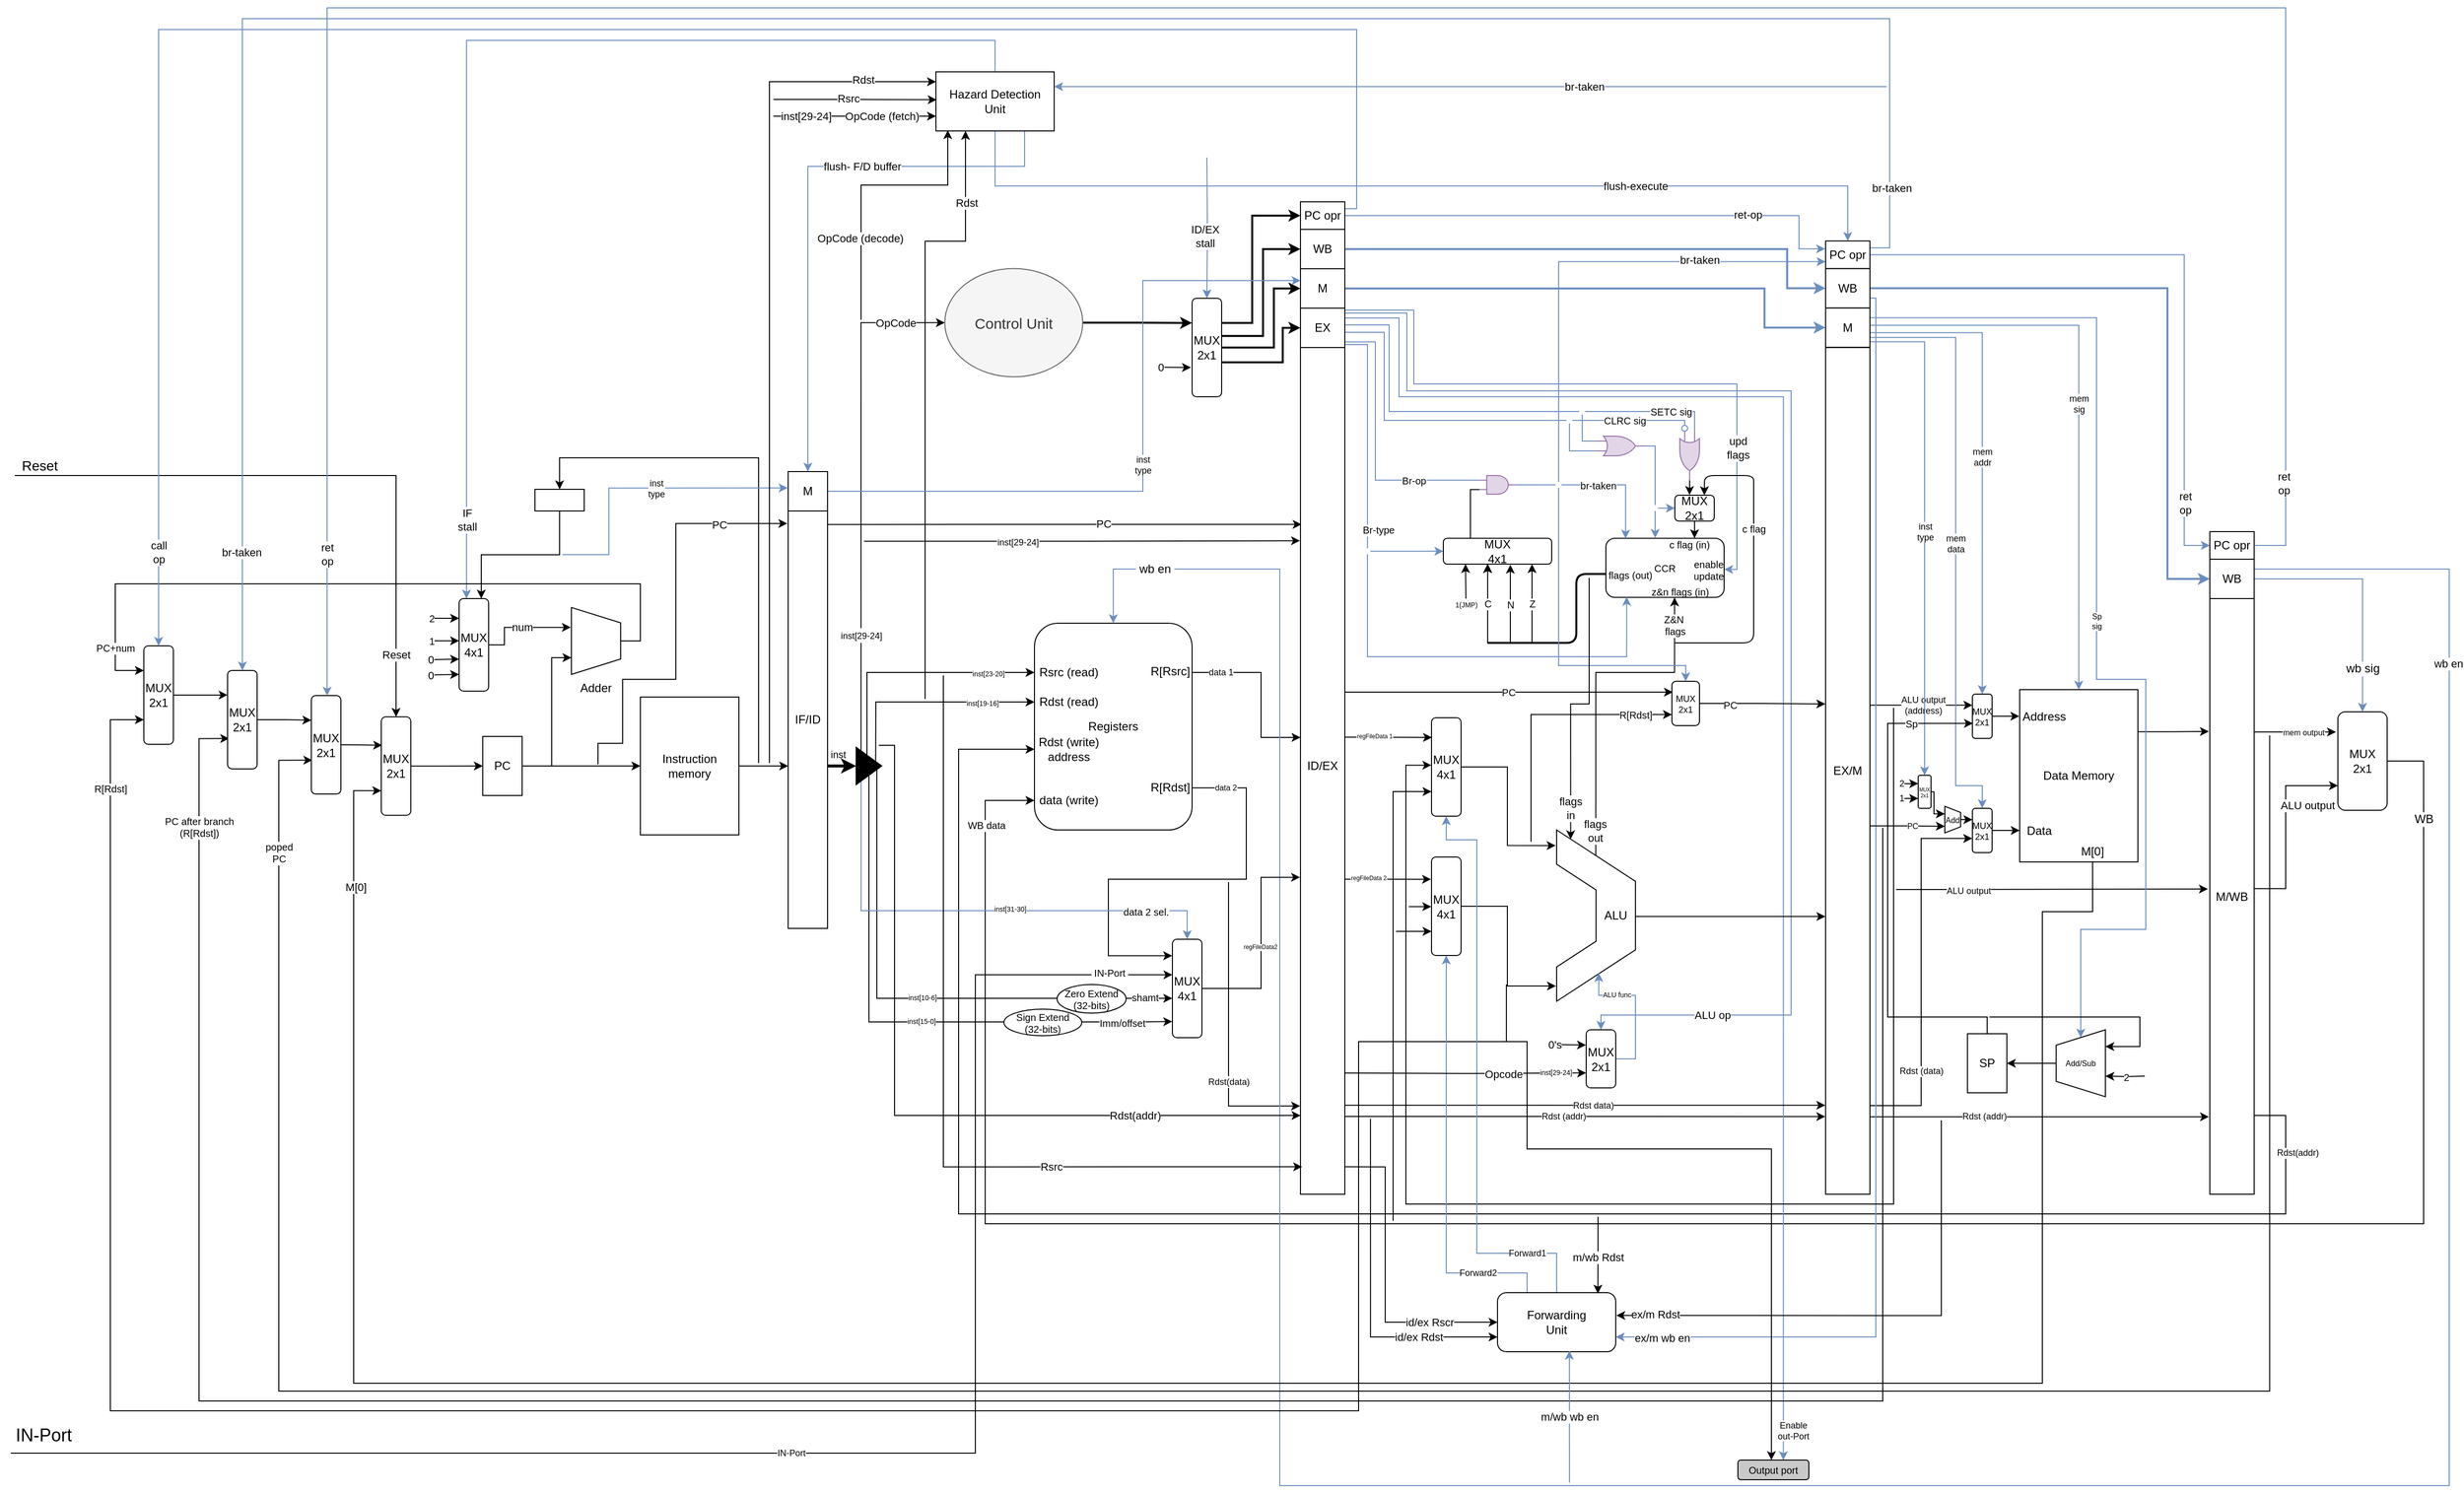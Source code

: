 <mxfile version="14.7.7" type="github">
  <diagram id="aqdzWppsX0e-HGsmjgMF" name="Page-1">
    <mxGraphModel dx="5226" dy="2816" grid="0" gridSize="10" guides="1" tooltips="1" connect="1" arrows="1" fold="1" page="1" pageScale="1" pageWidth="1169" pageHeight="827" math="0" shadow="0">
      <root>
        <mxCell id="0" />
        <mxCell id="1" parent="0" />
        <mxCell id="zqkboVq3bq7hmdZX6oqV-1" value="" style="edgeStyle=orthogonalEdgeStyle;rounded=0;orthogonalLoop=1;jettySize=auto;html=1;" edge="1" parent="1" source="zqkboVq3bq7hmdZX6oqV-2" target="zqkboVq3bq7hmdZX6oqV-4">
          <mxGeometry relative="1" as="geometry" />
        </mxCell>
        <mxCell id="zqkboVq3bq7hmdZX6oqV-2" value="PC" style="rounded=0;whiteSpace=wrap;html=1;" vertex="1" parent="1">
          <mxGeometry x="-90" y="415" width="40" height="60" as="geometry" />
        </mxCell>
        <mxCell id="zqkboVq3bq7hmdZX6oqV-3" value="" style="edgeStyle=orthogonalEdgeStyle;rounded=0;orthogonalLoop=1;jettySize=auto;html=1;" edge="1" parent="1" source="zqkboVq3bq7hmdZX6oqV-4" target="zqkboVq3bq7hmdZX6oqV-8">
          <mxGeometry relative="1" as="geometry">
            <Array as="points">
              <mxPoint x="212" y="445" />
              <mxPoint x="212" y="445" />
            </Array>
          </mxGeometry>
        </mxCell>
        <mxCell id="zqkboVq3bq7hmdZX6oqV-4" value="Instruction&lt;br&gt;memory" style="rounded=0;whiteSpace=wrap;html=1;" vertex="1" parent="1">
          <mxGeometry x="70" y="375" width="100" height="140" as="geometry" />
        </mxCell>
        <mxCell id="zqkboVq3bq7hmdZX6oqV-5" style="edgeStyle=orthogonalEdgeStyle;rounded=0;orthogonalLoop=1;jettySize=auto;html=1;entryX=0;entryY=0.5;entryDx=0;entryDy=0;strokeWidth=3;" edge="1" parent="1" source="zqkboVq3bq7hmdZX6oqV-8" target="zqkboVq3bq7hmdZX6oqV-95">
          <mxGeometry relative="1" as="geometry">
            <Array as="points">
              <mxPoint x="272" y="445" />
              <mxPoint x="272" y="445" />
            </Array>
          </mxGeometry>
        </mxCell>
        <mxCell id="zqkboVq3bq7hmdZX6oqV-6" style="edgeStyle=orthogonalEdgeStyle;rounded=0;orthogonalLoop=1;jettySize=auto;html=1;exitX=1;exitY=0.038;exitDx=0;exitDy=0;entryX=0.025;entryY=0.218;entryDx=0;entryDy=0;entryPerimeter=0;labelBackgroundColor=#FFFFFF;fontSize=8;endArrow=classic;endFill=1;strokeColor=#000000;strokeWidth=1;exitPerimeter=0;" edge="1" parent="1" source="zqkboVq3bq7hmdZX6oqV-8" target="zqkboVq3bq7hmdZX6oqV-36">
          <mxGeometry relative="1" as="geometry">
            <Array as="points">
              <mxPoint x="260" y="200" />
            </Array>
          </mxGeometry>
        </mxCell>
        <mxCell id="zqkboVq3bq7hmdZX6oqV-7" value="&lt;font style=&quot;font-size: 11px&quot;&gt;PC&lt;/font&gt;" style="edgeLabel;html=1;align=center;verticalAlign=middle;resizable=0;points=[];fontSize=8;" vertex="1" connectable="0" parent="zqkboVq3bq7hmdZX6oqV-6">
          <mxGeometry x="0.166" y="1" relative="1" as="geometry">
            <mxPoint as="offset" />
          </mxGeometry>
        </mxCell>
        <mxCell id="zqkboVq3bq7hmdZX6oqV-8" value="IF/ID" style="rounded=0;whiteSpace=wrap;html=1;" vertex="1" parent="1">
          <mxGeometry x="220" y="186" width="40" height="424" as="geometry" />
        </mxCell>
        <mxCell id="zqkboVq3bq7hmdZX6oqV-9" style="edgeStyle=orthogonalEdgeStyle;rounded=0;orthogonalLoop=1;jettySize=auto;html=1;entryX=0.5;entryY=0;entryDx=0;entryDy=0;fillColor=#dae8fc;strokeColor=#6c8ebf;" edge="1" parent="1" target="zqkboVq3bq7hmdZX6oqV-28">
          <mxGeometry relative="1" as="geometry">
            <mxPoint x="645" y="-173.0" as="sourcePoint" />
          </mxGeometry>
        </mxCell>
        <mxCell id="zqkboVq3bq7hmdZX6oqV-10" value="ID/EX&lt;br&gt;stall" style="edgeLabel;html=1;align=center;verticalAlign=middle;resizable=0;points=[];" vertex="1" connectable="0" parent="zqkboVq3bq7hmdZX6oqV-9">
          <mxGeometry x="0.621" y="-3" relative="1" as="geometry">
            <mxPoint x="1" y="-36" as="offset" />
          </mxGeometry>
        </mxCell>
        <mxCell id="zqkboVq3bq7hmdZX6oqV-11" style="edgeStyle=orthogonalEdgeStyle;rounded=0;orthogonalLoop=1;jettySize=auto;html=1;entryX=0.25;entryY=0;entryDx=0;entryDy=0;fillColor=#dae8fc;strokeColor=#6c8ebf;" edge="1" parent="1" source="zqkboVq3bq7hmdZX6oqV-17" target="zqkboVq3bq7hmdZX6oqV-240">
          <mxGeometry relative="1" as="geometry">
            <Array as="points">
              <mxPoint x="430" y="-292" />
              <mxPoint x="-106" y="-292" />
            </Array>
          </mxGeometry>
        </mxCell>
        <mxCell id="zqkboVq3bq7hmdZX6oqV-12" value="IF&lt;br&gt;stall" style="edgeLabel;html=1;align=center;verticalAlign=middle;resizable=0;points=[];" vertex="1" connectable="0" parent="zqkboVq3bq7hmdZX6oqV-11">
          <mxGeometry x="0.375" y="1" relative="1" as="geometry">
            <mxPoint x="-1" y="275" as="offset" />
          </mxGeometry>
        </mxCell>
        <mxCell id="zqkboVq3bq7hmdZX6oqV-13" style="edgeStyle=orthogonalEdgeStyle;rounded=0;orthogonalLoop=1;jettySize=auto;html=1;exitX=0.75;exitY=1;exitDx=0;exitDy=0;fillColor=#dae8fc;strokeColor=#6c8ebf;entryX=0.5;entryY=0;entryDx=0;entryDy=0;" edge="1" parent="1" source="zqkboVq3bq7hmdZX6oqV-17" target="zqkboVq3bq7hmdZX6oqV-275">
          <mxGeometry relative="1" as="geometry">
            <mxPoint x="240" y="150" as="targetPoint" />
            <Array as="points">
              <mxPoint x="460" y="-164" />
              <mxPoint x="240" y="-164" />
            </Array>
          </mxGeometry>
        </mxCell>
        <mxCell id="zqkboVq3bq7hmdZX6oqV-14" value="flush- F/D buffer" style="edgeLabel;html=1;align=center;verticalAlign=middle;resizable=0;points=[];" vertex="1" connectable="0" parent="zqkboVq3bq7hmdZX6oqV-13">
          <mxGeometry x="-0.259" relative="1" as="geometry">
            <mxPoint x="8" as="offset" />
          </mxGeometry>
        </mxCell>
        <mxCell id="zqkboVq3bq7hmdZX6oqV-15" style="edgeStyle=orthogonalEdgeStyle;rounded=0;orthogonalLoop=1;jettySize=auto;html=1;exitX=0.5;exitY=1;exitDx=0;exitDy=0;entryX=0.5;entryY=0;entryDx=0;entryDy=0;fillColor=#dae8fc;strokeColor=#6c8ebf;" edge="1" parent="1" source="zqkboVq3bq7hmdZX6oqV-17" target="zqkboVq3bq7hmdZX6oqV-251">
          <mxGeometry relative="1" as="geometry" />
        </mxCell>
        <mxCell id="zqkboVq3bq7hmdZX6oqV-16" value="flush-execute" style="edgeLabel;html=1;align=center;verticalAlign=middle;resizable=0;points=[];" vertex="1" connectable="0" parent="zqkboVq3bq7hmdZX6oqV-15">
          <mxGeometry x="0.444" y="2" relative="1" as="geometry">
            <mxPoint y="2" as="offset" />
          </mxGeometry>
        </mxCell>
        <mxCell id="zqkboVq3bq7hmdZX6oqV-17" value="Hazard Detection&lt;br&gt;Unit" style="rounded=0;whiteSpace=wrap;html=1;" vertex="1" parent="1">
          <mxGeometry x="370" y="-260" width="120" height="60" as="geometry" />
        </mxCell>
        <mxCell id="zqkboVq3bq7hmdZX6oqV-18" style="edgeStyle=orthogonalEdgeStyle;rounded=0;orthogonalLoop=1;jettySize=auto;html=1;exitX=0;exitY=0.9;exitDx=0;exitDy=0;exitPerimeter=0;" edge="1" parent="1" source="zqkboVq3bq7hmdZX6oqV-101">
          <mxGeometry relative="1" as="geometry">
            <mxPoint x="600" y="370" as="sourcePoint" />
            <mxPoint x="740" y="416" as="targetPoint" />
            <Array as="points">
              <mxPoint x="700" y="350" />
              <mxPoint x="700" y="416" />
              <mxPoint x="740" y="416" />
            </Array>
          </mxGeometry>
        </mxCell>
        <mxCell id="zqkboVq3bq7hmdZX6oqV-19" value="data 1" style="edgeLabel;align=center;verticalAlign=middle;resizable=0;points=[];fontSize=9;horizontal=1;labelPosition=center;verticalLabelPosition=middle;labelBorderColor=none;html=1;spacingTop=0;spacingLeft=0;spacingRight=0;spacing=2;" vertex="1" connectable="0" parent="zqkboVq3bq7hmdZX6oqV-18">
          <mxGeometry x="-0.311" relative="1" as="geometry">
            <mxPoint as="offset" />
          </mxGeometry>
        </mxCell>
        <mxCell id="zqkboVq3bq7hmdZX6oqV-20" style="edgeStyle=orthogonalEdgeStyle;rounded=0;orthogonalLoop=1;jettySize=auto;html=1;exitX=1.001;exitY=0.551;exitDx=0;exitDy=0;fontSize=9;exitPerimeter=0;entryX=-0.009;entryY=0.168;entryDx=0;entryDy=0;entryPerimeter=0;" edge="1" parent="1" target="zqkboVq3bq7hmdZX6oqV-198">
          <mxGeometry relative="1" as="geometry">
            <mxPoint x="630.16" y="467.2" as="sourcePoint" />
            <mxPoint x="740" y="467.01" as="targetPoint" />
            <Array as="points">
              <mxPoint x="685" y="467" />
              <mxPoint x="685" y="560" />
              <mxPoint x="545" y="560" />
              <mxPoint x="545" y="638" />
            </Array>
          </mxGeometry>
        </mxCell>
        <mxCell id="zqkboVq3bq7hmdZX6oqV-21" value="data 2" style="edgeLabel;html=1;align=center;verticalAlign=middle;resizable=0;points=[];fontSize=8;" vertex="1" connectable="0" parent="zqkboVq3bq7hmdZX6oqV-20">
          <mxGeometry x="-0.843" y="-1" relative="1" as="geometry">
            <mxPoint y="-1" as="offset" />
          </mxGeometry>
        </mxCell>
        <mxCell id="zqkboVq3bq7hmdZX6oqV-22" value="&lt;font style=&quot;font-size: 9px&quot;&gt;Rdst(data)&lt;/font&gt;" style="edgeStyle=orthogonalEdgeStyle;rounded=0;orthogonalLoop=1;jettySize=auto;html=1;entryX=-0.009;entryY=0.897;entryDx=0;entryDy=0;entryPerimeter=0;fontSize=10;exitX=0.5;exitY=1;exitDx=0;exitDy=0;" edge="1" parent="1" source="zqkboVq3bq7hmdZX6oqV-260" target="zqkboVq3bq7hmdZX6oqV-36">
          <mxGeometry x="0.347" relative="1" as="geometry">
            <Array as="points">
              <mxPoint x="667" y="790" />
            </Array>
            <mxPoint as="offset" />
            <mxPoint x="667" y="593" as="sourcePoint" />
          </mxGeometry>
        </mxCell>
        <mxCell id="zqkboVq3bq7hmdZX6oqV-23" value="Registers" style="rounded=1;whiteSpace=wrap;html=1;" vertex="1" parent="1">
          <mxGeometry x="470" y="300" width="160" height="210" as="geometry" />
        </mxCell>
        <mxCell id="zqkboVq3bq7hmdZX6oqV-24" style="edgeStyle=orthogonalEdgeStyle;rounded=0;orthogonalLoop=1;jettySize=auto;html=1;exitX=1.012;exitY=0.382;exitDx=0;exitDy=0;entryX=0;entryY=0.5;entryDx=0;entryDy=0;exitPerimeter=0;strokeWidth=2;" edge="1" parent="1" source="zqkboVq3bq7hmdZX6oqV-28" target="zqkboVq3bq7hmdZX6oqV-64">
          <mxGeometry relative="1" as="geometry">
            <Array as="points">
              <mxPoint x="702" y="8" />
              <mxPoint x="702" y="-80" />
            </Array>
          </mxGeometry>
        </mxCell>
        <mxCell id="zqkboVq3bq7hmdZX6oqV-25" style="edgeStyle=orthogonalEdgeStyle;rounded=0;orthogonalLoop=1;jettySize=auto;html=1;exitX=1;exitY=0.5;exitDx=0;exitDy=0;entryX=0;entryY=0.5;entryDx=0;entryDy=0;strokeWidth=2;" edge="1" parent="1" source="zqkboVq3bq7hmdZX6oqV-28" target="zqkboVq3bq7hmdZX6oqV-62">
          <mxGeometry relative="1" as="geometry">
            <Array as="points">
              <mxPoint x="713" y="20" />
              <mxPoint x="713" y="-40" />
            </Array>
          </mxGeometry>
        </mxCell>
        <mxCell id="zqkboVq3bq7hmdZX6oqV-26" style="edgeStyle=orthogonalEdgeStyle;rounded=0;orthogonalLoop=1;jettySize=auto;html=1;entryX=0;entryY=0.5;entryDx=0;entryDy=0;strokeWidth=2;" edge="1" parent="1" target="zqkboVq3bq7hmdZX6oqV-60">
          <mxGeometry relative="1" as="geometry">
            <Array as="points">
              <mxPoint x="722" y="35" />
              <mxPoint x="722" />
            </Array>
            <mxPoint x="660" y="35" as="sourcePoint" />
          </mxGeometry>
        </mxCell>
        <mxCell id="zqkboVq3bq7hmdZX6oqV-27" style="edgeStyle=orthogonalEdgeStyle;rounded=0;orthogonalLoop=1;jettySize=auto;html=1;exitX=1;exitY=0.25;exitDx=0;exitDy=0;entryX=0;entryY=0.5;entryDx=0;entryDy=0;fontSize=11;strokeWidth=2;" edge="1" parent="1" source="zqkboVq3bq7hmdZX6oqV-28" target="zqkboVq3bq7hmdZX6oqV-245">
          <mxGeometry relative="1" as="geometry">
            <Array as="points">
              <mxPoint x="691" y="-5" />
              <mxPoint x="691" y="-114" />
            </Array>
          </mxGeometry>
        </mxCell>
        <mxCell id="zqkboVq3bq7hmdZX6oqV-28" value="MUX&lt;br&gt;2x1" style="rounded=1;whiteSpace=wrap;html=1;" vertex="1" parent="1">
          <mxGeometry x="630" y="-30" width="30" height="100" as="geometry" />
        </mxCell>
        <mxCell id="zqkboVq3bq7hmdZX6oqV-29" value="0" style="edgeStyle=orthogonalEdgeStyle;rounded=0;orthogonalLoop=1;jettySize=auto;html=1;entryX=-0.041;entryY=0.703;entryDx=0;entryDy=0;entryPerimeter=0;" edge="1" parent="1" target="zqkboVq3bq7hmdZX6oqV-28">
          <mxGeometry x="-0.878" relative="1" as="geometry">
            <mxPoint x="580" y="75" as="targetPoint" />
            <mxPoint x="596" y="40" as="sourcePoint" />
            <Array as="points">
              <mxPoint x="599" y="40" />
            </Array>
            <mxPoint as="offset" />
          </mxGeometry>
        </mxCell>
        <mxCell id="zqkboVq3bq7hmdZX6oqV-30" value="&lt;span style=&quot;color: rgb(0, 0, 0); font-family: helvetica; font-style: normal; font-weight: 400; letter-spacing: normal; text-align: center; text-indent: 0px; text-transform: none; word-spacing: 0px; display: inline; float: none;&quot;&gt;&lt;font style=&quot;font-size: 9px&quot;&gt;Rdst (addr)&lt;/font&gt;&lt;/span&gt;" style="edgeStyle=orthogonalEdgeStyle;rounded=0;orthogonalLoop=1;jettySize=auto;html=1;entryX=-0.007;entryY=0.659;entryDx=0;entryDy=0;fontSize=9;entryPerimeter=0;labelBorderColor=none;labelBackgroundColor=#FFFFFF;" edge="1" parent="1">
          <mxGeometry x="-0.09" relative="1" as="geometry">
            <mxPoint x="785" y="801" as="sourcePoint" />
            <mxPoint x="1272.685" y="801.089" as="targetPoint" />
            <Array as="points">
              <mxPoint x="910" y="801" />
              <mxPoint x="910" y="801" />
            </Array>
            <mxPoint as="offset" />
          </mxGeometry>
        </mxCell>
        <mxCell id="zqkboVq3bq7hmdZX6oqV-31" style="edgeStyle=orthogonalEdgeStyle;rounded=0;orthogonalLoop=1;jettySize=auto;html=1;exitX=1.002;exitY=0.282;exitDx=0;exitDy=0;entryX=0.015;entryY=0.2;entryDx=0;entryDy=0;fontSize=6;exitPerimeter=0;entryPerimeter=0;" edge="1" parent="1" target="zqkboVq3bq7hmdZX6oqV-112">
          <mxGeometry relative="1" as="geometry">
            <mxPoint x="785.09" y="415.74" as="sourcePoint" />
            <mxPoint x="840" y="416" as="targetPoint" />
            <Array as="points">
              <mxPoint x="813" y="416" />
            </Array>
          </mxGeometry>
        </mxCell>
        <mxCell id="zqkboVq3bq7hmdZX6oqV-32" value="&lt;span style=&quot;font-size: 6px;&quot;&gt;regFileData 1&lt;/span&gt;" style="edgeLabel;html=1;align=center;verticalAlign=middle;resizable=0;points=[];fontSize=6;labelBackgroundColor=#FFFFFF;" vertex="1" connectable="0" parent="zqkboVq3bq7hmdZX6oqV-31">
          <mxGeometry x="-0.323" y="1" relative="1" as="geometry">
            <mxPoint as="offset" />
          </mxGeometry>
        </mxCell>
        <mxCell id="zqkboVq3bq7hmdZX6oqV-33" style="edgeStyle=orthogonalEdgeStyle;rounded=0;orthogonalLoop=1;jettySize=auto;html=1;entryX=-0.017;entryY=0.226;entryDx=0;entryDy=0;entryPerimeter=0;fontSize=10;" edge="1" parent="1" source="zqkboVq3bq7hmdZX6oqV-36" target="zqkboVq3bq7hmdZX6oqV-116">
          <mxGeometry relative="1" as="geometry">
            <Array as="points">
              <mxPoint x="810" y="560" />
              <mxPoint x="810" y="560" />
            </Array>
          </mxGeometry>
        </mxCell>
        <mxCell id="zqkboVq3bq7hmdZX6oqV-34" value="&lt;span style=&quot;font-size: 6px; background-color: rgb(255, 255, 255);&quot;&gt;regFileData 2&lt;/span&gt;" style="edgeLabel;html=1;align=center;verticalAlign=middle;resizable=0;points=[];fontSize=6;" vertex="1" connectable="0" parent="zqkboVq3bq7hmdZX6oqV-33">
          <mxGeometry x="-0.32" y="1" relative="1" as="geometry">
            <mxPoint x="-6" as="offset" />
          </mxGeometry>
        </mxCell>
        <mxCell id="zqkboVq3bq7hmdZX6oqV-35" value="PC" style="edgeStyle=orthogonalEdgeStyle;rounded=0;orthogonalLoop=1;jettySize=auto;html=1;fontSize=10;endArrow=classic;endFill=1;strokeColor=#000000;strokeWidth=1;entryX=0.036;entryY=0.245;entryDx=0;entryDy=0;entryPerimeter=0;" edge="1" parent="1" source="zqkboVq3bq7hmdZX6oqV-36" target="zqkboVq3bq7hmdZX6oqV-166">
          <mxGeometry relative="1" as="geometry">
            <mxPoint x="1110" y="382" as="targetPoint" />
            <Array as="points">
              <mxPoint x="880" y="370" />
              <mxPoint x="880" y="370" />
            </Array>
          </mxGeometry>
        </mxCell>
        <mxCell id="zqkboVq3bq7hmdZX6oqV-36" value="ID/EX" style="rounded=0;whiteSpace=wrap;html=1;" vertex="1" parent="1">
          <mxGeometry x="740" y="10" width="45" height="870" as="geometry" />
        </mxCell>
        <mxCell id="zqkboVq3bq7hmdZX6oqV-37" value="&lt;span style=&quot;background-color: rgb(255 , 255 , 255)&quot;&gt;&lt;font face=&quot;helvetica&quot;&gt;ALU output&lt;br&gt;&lt;/font&gt;(address)&lt;/span&gt;" style="edgeStyle=orthogonalEdgeStyle;rounded=0;orthogonalLoop=1;jettySize=auto;html=1;exitX=1.005;exitY=0.424;exitDx=0;exitDy=0;entryX=0;entryY=0.25;entryDx=0;entryDy=0;exitPerimeter=0;fontSize=9;" edge="1" parent="1" source="zqkboVq3bq7hmdZX6oqV-40" target="zqkboVq3bq7hmdZX6oqV-128">
          <mxGeometry x="0.049" relative="1" as="geometry">
            <Array as="points">
              <mxPoint x="1318" y="383" />
            </Array>
            <mxPoint as="offset" />
          </mxGeometry>
        </mxCell>
        <mxCell id="zqkboVq3bq7hmdZX6oqV-38" value="&lt;span style=&quot;color: rgb(0 , 0 , 0) ; font-family: &amp;#34;helvetica&amp;#34; ; font-style: normal ; font-weight: 400 ; letter-spacing: normal ; text-align: center ; text-indent: 0px ; text-transform: none ; word-spacing: 0px ; display: inline ; float: none ; background-color: rgb(255 , 255 , 255)&quot;&gt;&lt;font style=&quot;font-size: 9px&quot;&gt;Rdst (addr)&lt;/font&gt;&lt;/span&gt;" style="edgeStyle=orthogonalEdgeStyle;rounded=0;orthogonalLoop=1;jettySize=auto;html=1;entryX=-0.02;entryY=0.67;entryDx=0;entryDy=0;entryPerimeter=0;fontSize=9;" edge="1" parent="1">
          <mxGeometry x="-0.326" relative="1" as="geometry">
            <mxPoint x="1318" y="801.4" as="sourcePoint" />
            <mxPoint x="1662.1" y="801.35" as="targetPoint" />
            <Array as="points">
              <mxPoint x="1420" y="801" />
            </Array>
            <mxPoint as="offset" />
          </mxGeometry>
        </mxCell>
        <mxCell id="zqkboVq3bq7hmdZX6oqV-39" value="&lt;span style=&quot;color: rgb(0 , 0 , 0) ; font-family: &amp;quot;helvetica&amp;quot; ; font-style: normal ; font-weight: 400 ; letter-spacing: normal ; text-align: center ; text-indent: 0px ; text-transform: none ; word-spacing: 0px ; display: inline ; float: none&quot;&gt;&lt;font style=&quot;font-size: 9px&quot;&gt;&lt;span style=&quot;&quot;&gt;Rdst (da&lt;/span&gt;&lt;span style=&quot;&quot;&gt;ta)&lt;/span&gt;&lt;/font&gt;&lt;/span&gt;" style="edgeStyle=orthogonalEdgeStyle;rounded=0;orthogonalLoop=1;jettySize=auto;html=1;exitX=0.999;exitY=0.891;exitDx=0;exitDy=0;entryX=-0.01;entryY=0.681;entryDx=0;entryDy=0;fontSize=8;exitPerimeter=0;shadow=0;entryPerimeter=0;labelBackgroundColor=#FFFFFF;" edge="1" parent="1" source="zqkboVq3bq7hmdZX6oqV-40" target="zqkboVq3bq7hmdZX6oqV-177">
          <mxGeometry x="-0.522" relative="1" as="geometry">
            <Array as="points">
              <mxPoint x="1318" y="790" />
              <mxPoint x="1370" y="790" />
              <mxPoint x="1370" y="519" />
            </Array>
            <mxPoint as="offset" />
          </mxGeometry>
        </mxCell>
        <mxCell id="zqkboVq3bq7hmdZX6oqV-40" value="EX/M" style="rounded=0;whiteSpace=wrap;html=1;" vertex="1" parent="1">
          <mxGeometry x="1273" y="20" width="45" height="860" as="geometry" />
        </mxCell>
        <mxCell id="zqkboVq3bq7hmdZX6oqV-41" style="edgeStyle=orthogonalEdgeStyle;rounded=0;orthogonalLoop=1;jettySize=auto;html=1;exitX=0.999;exitY=0.244;exitDx=0;exitDy=0;exitPerimeter=0;" edge="1" parent="1" source="zqkboVq3bq7hmdZX6oqV-42">
          <mxGeometry relative="1" as="geometry">
            <mxPoint x="1662" y="410" as="targetPoint" />
            <Array as="points" />
          </mxGeometry>
        </mxCell>
        <mxCell id="zqkboVq3bq7hmdZX6oqV-42" value="&lt;span&gt;Data Memory&lt;/span&gt;" style="rounded=0;whiteSpace=wrap;html=1;" vertex="1" parent="1">
          <mxGeometry x="1470" y="367.5" width="120" height="175" as="geometry" />
        </mxCell>
        <mxCell id="zqkboVq3bq7hmdZX6oqV-43" value="ALU output" style="edgeStyle=orthogonalEdgeStyle;rounded=0;orthogonalLoop=1;jettySize=auto;html=1;exitX=1.01;exitY=0.487;exitDx=0;exitDy=0;entryX=0;entryY=0.75;entryDx=0;entryDy=0;exitPerimeter=0;" edge="1" parent="1" source="zqkboVq3bq7hmdZX6oqV-46" target="zqkboVq3bq7hmdZX6oqV-50">
          <mxGeometry x="0.672" y="-20" relative="1" as="geometry">
            <Array as="points">
              <mxPoint x="1740" y="570" />
              <mxPoint x="1740" y="465" />
            </Array>
            <mxPoint as="offset" />
          </mxGeometry>
        </mxCell>
        <mxCell id="zqkboVq3bq7hmdZX6oqV-44" value="Rdst(addr)" style="edgeStyle=orthogonalEdgeStyle;rounded=0;orthogonalLoop=1;jettySize=auto;html=1;entryX=0;entryY=0.5;entryDx=0;entryDy=0;fontSize=9;" edge="1" parent="1" source="zqkboVq3bq7hmdZX6oqV-46" target="zqkboVq3bq7hmdZX6oqV-99">
          <mxGeometry x="-0.931" y="12" relative="1" as="geometry">
            <Array as="points">
              <mxPoint x="1740" y="800" />
              <mxPoint x="1740" y="900" />
              <mxPoint x="393" y="900" />
              <mxPoint x="393" y="428" />
              <mxPoint x="470" y="428" />
            </Array>
            <mxPoint as="offset" />
          </mxGeometry>
        </mxCell>
        <mxCell id="zqkboVq3bq7hmdZX6oqV-45" value="&lt;font style=&quot;font-size: 8px;&quot;&gt;mem output&lt;/font&gt;" style="edgeStyle=orthogonalEdgeStyle;rounded=0;orthogonalLoop=1;jettySize=auto;html=1;exitX=0.997;exitY=0.224;exitDx=0;exitDy=0;fontSize=8;exitPerimeter=0;verticalAlign=middle;" edge="1" parent="1">
          <mxGeometry x="0.225" relative="1" as="geometry">
            <Array as="points">
              <mxPoint x="1768" y="411" />
              <mxPoint x="1768" y="411" />
            </Array>
            <mxPoint x="1705.865" y="410.52" as="sourcePoint" />
            <mxPoint x="1791" y="410.52" as="targetPoint" />
            <mxPoint as="offset" />
          </mxGeometry>
        </mxCell>
        <mxCell id="zqkboVq3bq7hmdZX6oqV-46" value="M/WB" style="rounded=0;whiteSpace=wrap;html=1;" vertex="1" parent="1">
          <mxGeometry x="1663" y="275" width="45" height="605" as="geometry" />
        </mxCell>
        <mxCell id="zqkboVq3bq7hmdZX6oqV-47" style="edgeStyle=orthogonalEdgeStyle;rounded=0;orthogonalLoop=1;jettySize=auto;html=1;exitX=0.914;exitY=0.518;exitDx=0;exitDy=0;exitPerimeter=0;" edge="1" parent="1" source="zqkboVq3bq7hmdZX6oqV-108">
          <mxGeometry relative="1" as="geometry">
            <mxPoint x="1661" y="570" as="targetPoint" />
            <Array as="points">
              <mxPoint x="1373" y="571" />
            </Array>
            <mxPoint x="1342" y="570" as="sourcePoint" />
          </mxGeometry>
        </mxCell>
        <mxCell id="zqkboVq3bq7hmdZX6oqV-48" value="WB" style="edgeStyle=orthogonalEdgeStyle;rounded=0;orthogonalLoop=1;jettySize=auto;html=1;entryX=0;entryY=0.5;entryDx=0;entryDy=0;fontSize=12;" edge="1" parent="1" source="zqkboVq3bq7hmdZX6oqV-50" target="zqkboVq3bq7hmdZX6oqV-100">
          <mxGeometry x="-0.922" relative="1" as="geometry">
            <Array as="points">
              <mxPoint x="1880" y="440" />
              <mxPoint x="1880" y="910" />
              <mxPoint x="420" y="910" />
              <mxPoint x="420" y="480" />
            </Array>
            <mxPoint as="offset" />
          </mxGeometry>
        </mxCell>
        <mxCell id="zqkboVq3bq7hmdZX6oqV-49" value="WB data" style="edgeLabel;html=1;align=center;verticalAlign=middle;resizable=0;points=[];fontSize=10;" vertex="1" connectable="0" parent="zqkboVq3bq7hmdZX6oqV-48">
          <mxGeometry x="0.967" y="2" relative="1" as="geometry">
            <mxPoint x="-9" y="27" as="offset" />
          </mxGeometry>
        </mxCell>
        <mxCell id="zqkboVq3bq7hmdZX6oqV-50" value="MUX&lt;br&gt;2x1" style="rounded=1;whiteSpace=wrap;html=1;" vertex="1" parent="1">
          <mxGeometry x="1793" y="390" width="50" height="100" as="geometry" />
        </mxCell>
        <mxCell id="zqkboVq3bq7hmdZX6oqV-51" value="CLRC sig" style="edgeStyle=orthogonalEdgeStyle;rounded=0;orthogonalLoop=1;jettySize=auto;html=1;exitX=0.998;exitY=0.612;exitDx=0;exitDy=0;fontSize=10;strokeWidth=1;endArrow=oval;endFill=0;exitPerimeter=0;fillColor=#dae8fc;strokeColor=#6c8ebf;" edge="1" parent="1" source="zqkboVq3bq7hmdZX6oqV-60">
          <mxGeometry x="0.688" relative="1" as="geometry">
            <mxPoint x="1130" y="102.0" as="targetPoint" />
            <Array as="points">
              <mxPoint x="825" y="4" />
              <mxPoint x="825" y="94" />
              <mxPoint x="1130" y="94" />
            </Array>
            <mxPoint as="offset" />
          </mxGeometry>
        </mxCell>
        <mxCell id="zqkboVq3bq7hmdZX6oqV-52" value="SETC sig" style="edgeStyle=orthogonalEdgeStyle;rounded=0;orthogonalLoop=1;jettySize=auto;html=1;exitX=1;exitY=0.5;exitDx=0;exitDy=0;fontSize=10;strokeWidth=1;entryX=0;entryY=0.25;entryDx=0;entryDy=0;entryPerimeter=0;endArrow=none;endFill=0;fillColor=#dae8fc;strokeColor=#6c8ebf;" edge="1" parent="1" target="zqkboVq3bq7hmdZX6oqV-155">
          <mxGeometry x="0.808" relative="1" as="geometry">
            <Array as="points">
              <mxPoint x="785" y="-3" />
              <mxPoint x="830" y="-3" />
              <mxPoint x="830" y="85" />
              <mxPoint x="1140" y="85" />
            </Array>
            <mxPoint as="offset" />
            <mxPoint x="785" y="-5" as="sourcePoint" />
            <mxPoint x="1140" y="100" as="targetPoint" />
          </mxGeometry>
        </mxCell>
        <mxCell id="zqkboVq3bq7hmdZX6oqV-53" value="Br-type" style="edgeStyle=orthogonalEdgeStyle;rounded=0;orthogonalLoop=1;jettySize=auto;html=1;exitX=1.005;exitY=0.924;exitDx=0;exitDy=0;fontSize=10;endArrow=classic;endFill=1;strokeColor=#6c8ebf;strokeWidth=1;entryX=0;entryY=0.5;entryDx=0;entryDy=0;fillColor=#dae8fc;exitPerimeter=0;" edge="1" parent="1" source="zqkboVq3bq7hmdZX6oqV-60" target="zqkboVq3bq7hmdZX6oqV-150">
          <mxGeometry x="0.361" y="11" relative="1" as="geometry">
            <mxPoint x="830" y="210" as="targetPoint" />
            <Array as="points">
              <mxPoint x="808" y="17" />
              <mxPoint x="808" y="227" />
            </Array>
            <mxPoint as="offset" />
          </mxGeometry>
        </mxCell>
        <mxCell id="zqkboVq3bq7hmdZX6oqV-54" value="Br-op" style="edgeStyle=orthogonalEdgeStyle;rounded=0;orthogonalLoop=1;jettySize=auto;html=1;exitX=1.003;exitY=0.855;exitDx=0;exitDy=0;fontSize=10;endArrow=none;endFill=0;strokeColor=#6c8ebf;strokeWidth=1;fillColor=#dae8fc;entryX=0;entryY=0.25;entryDx=0;entryDy=0;entryPerimeter=0;exitPerimeter=0;" edge="1" parent="1" source="zqkboVq3bq7hmdZX6oqV-60" target="zqkboVq3bq7hmdZX6oqV-162">
          <mxGeometry x="0.518" relative="1" as="geometry">
            <mxPoint x="920" y="160" as="targetPoint" />
            <Array as="points">
              <mxPoint x="816" y="14" />
              <mxPoint x="816" y="155" />
            </Array>
            <mxPoint as="offset" />
          </mxGeometry>
        </mxCell>
        <mxCell id="zqkboVq3bq7hmdZX6oqV-55" value="Enable&lt;br style=&quot;font-size: 9px&quot;&gt;out-Port" style="edgeStyle=orthogonalEdgeStyle;rounded=0;orthogonalLoop=1;jettySize=auto;html=1;exitX=1;exitY=0.25;exitDx=0;exitDy=0;entryX=0.641;entryY=0.005;entryDx=0;entryDy=0;fontSize=9;endArrow=classic;endFill=1;strokeWidth=1;fillColor=#dae8fc;strokeColor=#6c8ebf;entryPerimeter=0;" edge="1" parent="1" source="zqkboVq3bq7hmdZX6oqV-60" target="zqkboVq3bq7hmdZX6oqV-136">
          <mxGeometry x="0.963" y="10" relative="1" as="geometry">
            <Array as="points">
              <mxPoint x="840" y="-10" />
              <mxPoint x="840" y="70" />
              <mxPoint x="1230" y="70" />
            </Array>
            <mxPoint as="offset" />
          </mxGeometry>
        </mxCell>
        <mxCell id="zqkboVq3bq7hmdZX6oqV-56" style="edgeStyle=orthogonalEdgeStyle;rounded=0;orthogonalLoop=1;jettySize=auto;html=1;exitX=0.998;exitY=0.124;exitDx=0;exitDy=0;exitPerimeter=0;entryX=0.5;entryY=0;entryDx=0;entryDy=0;fillColor=#dae8fc;strokeColor=#6c8ebf;" edge="1" parent="1" source="zqkboVq3bq7hmdZX6oqV-60" target="zqkboVq3bq7hmdZX6oqV-217">
          <mxGeometry relative="1" as="geometry">
            <mxPoint x="877.791" y="-15.326" as="targetPoint" />
            <Array as="points">
              <mxPoint x="848" y="-15" />
              <mxPoint x="848" y="64" />
              <mxPoint x="1238" y="64" />
              <mxPoint x="1238" y="698" />
              <mxPoint x="1045" y="698" />
            </Array>
          </mxGeometry>
        </mxCell>
        <mxCell id="zqkboVq3bq7hmdZX6oqV-57" value="ALU op" style="edgeLabel;html=1;align=center;verticalAlign=middle;resizable=0;points=[];" vertex="1" connectable="0" parent="zqkboVq3bq7hmdZX6oqV-56">
          <mxGeometry x="0.896" y="1" relative="1" as="geometry">
            <mxPoint x="56" y="-1" as="offset" />
          </mxGeometry>
        </mxCell>
        <mxCell id="zqkboVq3bq7hmdZX6oqV-58" value="" style="edgeStyle=orthogonalEdgeStyle;rounded=0;orthogonalLoop=1;jettySize=auto;html=1;exitX=1.001;exitY=0.075;exitDx=0;exitDy=0;entryX=1.001;entryY=0.528;entryDx=0;entryDy=0;fillColor=#dae8fc;strokeColor=#6c8ebf;exitPerimeter=0;entryPerimeter=0;" edge="1" parent="1" source="zqkboVq3bq7hmdZX6oqV-60" target="zqkboVq3bq7hmdZX6oqV-145">
          <mxGeometry relative="1" as="geometry">
            <mxPoint x="1172" y="245" as="targetPoint" />
            <Array as="points">
              <mxPoint x="785" y="-18" />
              <mxPoint x="855" y="-18" />
              <mxPoint x="855" y="57" />
              <mxPoint x="1183" y="57" />
              <mxPoint x="1183" y="245" />
            </Array>
          </mxGeometry>
        </mxCell>
        <mxCell id="zqkboVq3bq7hmdZX6oqV-59" value="upd&lt;br&gt;flags" style="edgeLabel;html=1;align=center;verticalAlign=middle;resizable=0;points=[];" vertex="1" connectable="0" parent="zqkboVq3bq7hmdZX6oqV-58">
          <mxGeometry x="0.597" y="1" relative="1" as="geometry">
            <mxPoint as="offset" />
          </mxGeometry>
        </mxCell>
        <mxCell id="zqkboVq3bq7hmdZX6oqV-60" value="EX" style="rounded=0;whiteSpace=wrap;html=1;" vertex="1" parent="1">
          <mxGeometry x="740" y="-20" width="45" height="40" as="geometry" />
        </mxCell>
        <mxCell id="zqkboVq3bq7hmdZX6oqV-61" style="edgeStyle=orthogonalEdgeStyle;rounded=0;orthogonalLoop=1;jettySize=auto;html=1;exitX=1;exitY=0.5;exitDx=0;exitDy=0;entryX=0;entryY=0.5;entryDx=0;entryDy=0;strokeWidth=2;fillColor=#dae8fc;strokeColor=#6c8ebf;" edge="1" parent="1" source="zqkboVq3bq7hmdZX6oqV-62" target="zqkboVq3bq7hmdZX6oqV-70">
          <mxGeometry relative="1" as="geometry">
            <Array as="points">
              <mxPoint x="1211" y="-40" />
              <mxPoint x="1211" />
            </Array>
          </mxGeometry>
        </mxCell>
        <mxCell id="zqkboVq3bq7hmdZX6oqV-62" value="M" style="rounded=0;whiteSpace=wrap;html=1;" vertex="1" parent="1">
          <mxGeometry x="740" y="-60" width="45" height="40" as="geometry" />
        </mxCell>
        <mxCell id="zqkboVq3bq7hmdZX6oqV-63" style="edgeStyle=orthogonalEdgeStyle;rounded=0;orthogonalLoop=1;jettySize=auto;html=1;entryX=0;entryY=0.5;entryDx=0;entryDy=0;strokeWidth=2;fillColor=#dae8fc;strokeColor=#6c8ebf;" edge="1" parent="1" source="zqkboVq3bq7hmdZX6oqV-64" target="zqkboVq3bq7hmdZX6oqV-74">
          <mxGeometry relative="1" as="geometry">
            <mxPoint x="1060" y="230" as="targetPoint" />
            <Array as="points">
              <mxPoint x="1234" y="-80" />
              <mxPoint x="1234" y="-40" />
            </Array>
          </mxGeometry>
        </mxCell>
        <mxCell id="zqkboVq3bq7hmdZX6oqV-64" value="WB" style="rounded=0;whiteSpace=wrap;html=1;" vertex="1" parent="1">
          <mxGeometry x="740" y="-100" width="45" height="40" as="geometry" />
        </mxCell>
        <mxCell id="zqkboVq3bq7hmdZX6oqV-65" value="mem&lt;br&gt;addr" style="edgeStyle=orthogonalEdgeStyle;rounded=0;orthogonalLoop=1;jettySize=auto;html=1;exitX=1.002;exitY=0.629;exitDx=0;exitDy=0;entryX=0.5;entryY=0;entryDx=0;entryDy=0;fontSize=9;endArrow=classic;endFill=1;strokeWidth=1;fillColor=#dae8fc;strokeColor=#6c8ebf;exitPerimeter=0;" edge="1" parent="1" source="zqkboVq3bq7hmdZX6oqV-70" target="zqkboVq3bq7hmdZX6oqV-128">
          <mxGeometry relative="1" as="geometry">
            <Array as="points">
              <mxPoint x="1432" y="5" />
            </Array>
          </mxGeometry>
        </mxCell>
        <mxCell id="zqkboVq3bq7hmdZX6oqV-66" value="mem&lt;br&gt;data" style="edgeStyle=orthogonalEdgeStyle;rounded=0;orthogonalLoop=1;jettySize=auto;html=1;exitX=1;exitY=0.75;exitDx=0;exitDy=0;entryX=0.5;entryY=0;entryDx=0;entryDy=0;fontSize=9;endArrow=classic;endFill=1;strokeWidth=1;fillColor=#dae8fc;strokeColor=#6c8ebf;" edge="1" parent="1" source="zqkboVq3bq7hmdZX6oqV-70" target="zqkboVq3bq7hmdZX6oqV-177">
          <mxGeometry relative="1" as="geometry">
            <Array as="points">
              <mxPoint x="1405" y="10" />
              <mxPoint x="1405" y="465" />
              <mxPoint x="1432" y="465" />
            </Array>
          </mxGeometry>
        </mxCell>
        <mxCell id="zqkboVq3bq7hmdZX6oqV-67" value="mem&lt;br&gt;sig" style="edgeStyle=orthogonalEdgeStyle;rounded=0;orthogonalLoop=1;jettySize=auto;html=1;exitX=1.005;exitY=0.441;exitDx=0;exitDy=0;entryX=0.5;entryY=0;entryDx=0;entryDy=0;fontSize=9;endArrow=classic;endFill=1;strokeWidth=1;fillColor=#dae8fc;strokeColor=#6c8ebf;exitPerimeter=0;" edge="1" parent="1" source="zqkboVq3bq7hmdZX6oqV-70" target="zqkboVq3bq7hmdZX6oqV-42">
          <mxGeometry relative="1" as="geometry">
            <Array as="points">
              <mxPoint x="1530" y="-3" />
            </Array>
          </mxGeometry>
        </mxCell>
        <mxCell id="zqkboVq3bq7hmdZX6oqV-68" value="Sp&lt;br&gt;sig" style="edgeStyle=orthogonalEdgeStyle;rounded=0;orthogonalLoop=1;jettySize=auto;html=1;exitX=1;exitY=0.25;exitDx=0;exitDy=0;entryX=1;entryY=0.5;entryDx=0;entryDy=0;fontSize=8;endArrow=classic;endFill=1;strokeWidth=1;fillColor=#dae8fc;strokeColor=#6c8ebf;" edge="1" parent="1" source="zqkboVq3bq7hmdZX6oqV-70" target="zqkboVq3bq7hmdZX6oqV-126">
          <mxGeometry relative="1" as="geometry">
            <Array as="points">
              <mxPoint x="1548" y="-10" />
              <mxPoint x="1548" y="357" />
              <mxPoint x="1598" y="357" />
              <mxPoint x="1598" y="611" />
              <mxPoint x="1532" y="611" />
            </Array>
          </mxGeometry>
        </mxCell>
        <mxCell id="zqkboVq3bq7hmdZX6oqV-69" value="&lt;font style=&quot;font-size: 9px&quot;&gt;inst&lt;br&gt;type&lt;/font&gt;" style="edgeStyle=orthogonalEdgeStyle;rounded=0;orthogonalLoop=1;jettySize=auto;html=1;exitX=0.999;exitY=0.858;exitDx=0;exitDy=0;entryX=0.5;entryY=0;entryDx=0;entryDy=0;fontSize=5;endArrow=classic;endFill=1;fillColor=#dae8fc;strokeColor=#6c8ebf;exitPerimeter=0;" edge="1" parent="1" source="zqkboVq3bq7hmdZX6oqV-70" target="zqkboVq3bq7hmdZX6oqV-272">
          <mxGeometry relative="1" as="geometry">
            <Array as="points">
              <mxPoint x="1374" y="14" />
            </Array>
          </mxGeometry>
        </mxCell>
        <mxCell id="zqkboVq3bq7hmdZX6oqV-70" value="M" style="rounded=0;whiteSpace=wrap;html=1;" vertex="1" parent="1">
          <mxGeometry x="1273" y="-20.25" width="45" height="40" as="geometry" />
        </mxCell>
        <mxCell id="zqkboVq3bq7hmdZX6oqV-71" style="edgeStyle=orthogonalEdgeStyle;rounded=0;orthogonalLoop=1;jettySize=auto;html=1;exitX=1;exitY=0.5;exitDx=0;exitDy=0;entryX=0;entryY=0.5;entryDx=0;entryDy=0;fontSize=9;strokeWidth=2;fillColor=#dae8fc;strokeColor=#6c8ebf;" edge="1" parent="1" source="zqkboVq3bq7hmdZX6oqV-74" target="zqkboVq3bq7hmdZX6oqV-78">
          <mxGeometry relative="1" as="geometry">
            <Array as="points">
              <mxPoint x="1620" y="-40" />
              <mxPoint x="1620" y="255" />
            </Array>
          </mxGeometry>
        </mxCell>
        <mxCell id="zqkboVq3bq7hmdZX6oqV-72" style="edgeStyle=orthogonalEdgeStyle;rounded=0;orthogonalLoop=1;jettySize=auto;html=1;exitX=1;exitY=0.75;exitDx=0;exitDy=0;entryX=1;entryY=0.75;entryDx=0;entryDy=0;fillColor=#dae8fc;strokeColor=#6c8ebf;" edge="1" parent="1" source="zqkboVq3bq7hmdZX6oqV-74" target="zqkboVq3bq7hmdZX6oqV-190">
          <mxGeometry relative="1" as="geometry">
            <Array as="points">
              <mxPoint x="1324" y="-30" />
              <mxPoint x="1324" y="1025" />
            </Array>
          </mxGeometry>
        </mxCell>
        <mxCell id="zqkboVq3bq7hmdZX6oqV-73" value="ex/m wb en" style="edgeLabel;html=1;align=center;verticalAlign=middle;resizable=0;points=[];" vertex="1" connectable="0" parent="zqkboVq3bq7hmdZX6oqV-72">
          <mxGeometry x="0.929" y="1" relative="1" as="geometry">
            <mxPoint as="offset" />
          </mxGeometry>
        </mxCell>
        <mxCell id="zqkboVq3bq7hmdZX6oqV-74" value="WB" style="rounded=0;whiteSpace=wrap;html=1;" vertex="1" parent="1">
          <mxGeometry x="1273" y="-60.25" width="45" height="40" as="geometry" />
        </mxCell>
        <mxCell id="zqkboVq3bq7hmdZX6oqV-75" value="wb sig" style="edgeStyle=orthogonalEdgeStyle;rounded=0;orthogonalLoop=1;jettySize=auto;html=1;exitX=1;exitY=0.5;exitDx=0;exitDy=0;entryX=0.5;entryY=0;entryDx=0;entryDy=0;fontSize=12;fillColor=#dae8fc;strokeColor=#6c8ebf;" edge="1" parent="1" source="zqkboVq3bq7hmdZX6oqV-78" target="zqkboVq3bq7hmdZX6oqV-50">
          <mxGeometry x="0.641" relative="1" as="geometry">
            <mxPoint as="offset" />
          </mxGeometry>
        </mxCell>
        <mxCell id="zqkboVq3bq7hmdZX6oqV-76" value="&lt;font style=&quot;font-size: 12px&quot;&gt;&amp;nbsp;wb en&amp;nbsp;&lt;/font&gt;" style="edgeStyle=orthogonalEdgeStyle;rounded=0;orthogonalLoop=1;jettySize=auto;html=1;exitX=1;exitY=0.25;exitDx=0;exitDy=0;fontSize=8;endArrow=classic;endFill=1;strokeWidth=1;fillColor=#dae8fc;strokeColor=#6c8ebf;" edge="1" parent="1" source="zqkboVq3bq7hmdZX6oqV-78">
          <mxGeometry x="0.944" relative="1" as="geometry">
            <mxPoint x="550" y="300" as="targetPoint" />
            <Array as="points">
              <mxPoint x="1906" y="245" />
              <mxPoint x="1906" y="1176" />
              <mxPoint x="719" y="1176" />
              <mxPoint x="719" y="245" />
              <mxPoint x="550" y="245" />
              <mxPoint x="550" y="300" />
            </Array>
            <mxPoint as="offset" />
          </mxGeometry>
        </mxCell>
        <mxCell id="zqkboVq3bq7hmdZX6oqV-77" value="wb en" style="edgeLabel;html=1;align=center;verticalAlign=middle;resizable=0;points=[];" vertex="1" connectable="0" parent="zqkboVq3bq7hmdZX6oqV-76">
          <mxGeometry x="-0.831" y="-1" relative="1" as="geometry">
            <mxPoint as="offset" />
          </mxGeometry>
        </mxCell>
        <mxCell id="zqkboVq3bq7hmdZX6oqV-78" value="WB" style="rounded=0;whiteSpace=wrap;html=1;" vertex="1" parent="1">
          <mxGeometry x="1663" y="235" width="45" height="40" as="geometry" />
        </mxCell>
        <mxCell id="zqkboVq3bq7hmdZX6oqV-79" value="Z&amp;amp;N&amp;nbsp;&lt;br&gt;flags" style="edgeStyle=orthogonalEdgeStyle;rounded=0;orthogonalLoop=1;jettySize=auto;html=1;exitX=0.497;exitY=0.152;exitDx=0;exitDy=0;fontSize=10;endArrow=classic;endFill=1;strokeColor=#000000;strokeWidth=1;entryX=0.581;entryY=1.002;entryDx=0;entryDy=0;entryPerimeter=0;exitPerimeter=0;" edge="1" parent="1" source="zqkboVq3bq7hmdZX6oqV-81" target="zqkboVq3bq7hmdZX6oqV-145">
          <mxGeometry x="0.836" relative="1" as="geometry">
            <mxPoint x="1120" y="280" as="targetPoint" />
            <mxPoint as="offset" />
            <Array as="points">
              <mxPoint x="1040" y="350" />
              <mxPoint x="1120" y="350" />
            </Array>
          </mxGeometry>
        </mxCell>
        <mxCell id="zqkboVq3bq7hmdZX6oqV-80" value="flags&lt;br&gt;out" style="edgeLabel;html=1;align=center;verticalAlign=middle;resizable=0;points=[];" vertex="1" connectable="0" parent="zqkboVq3bq7hmdZX6oqV-79">
          <mxGeometry x="-0.882" relative="1" as="geometry">
            <mxPoint x="-1" y="-6" as="offset" />
          </mxGeometry>
        </mxCell>
        <mxCell id="zqkboVq3bq7hmdZX6oqV-81" value="" style="shape=stencil(tZXRjoIwEEW/pq+bQsPq6wb1PyqOS2NtSdvV3b93oGCs0I0IJISkc7mHIb1DCcttySsgKS0J25A0TSjFO66vT2tuKyicL164EXwvwSvWGX2Cqzi4liFUCUa4WmVbQr/wmfpieaGVQojQygbKg44wLhR66a+Hta//C1YV8s/gwLRNNtXd68yPbAFqskSnIbPre95OZ6KGvSaL7NQ81ORNJsuxEgsxy/e8OH0b/aMOfVdUO2oDA8JdFlL6AYt9YMXruesJnXzWF/h/moawnVsK9eC+/wxaP5sKWI0FPGWMTvOvx9qz0P+ZTfOzsf7Q/sL+FVLbaHKwHgkPHguDmWs8vcQ2VX+ONIUb);whiteSpace=wrap;html=1;" vertex="1" parent="1">
          <mxGeometry x="1000" y="510" width="80" height="174" as="geometry" />
        </mxCell>
        <mxCell id="zqkboVq3bq7hmdZX6oqV-82" style="edgeStyle=orthogonalEdgeStyle;rounded=0;orthogonalLoop=1;jettySize=auto;html=1;entryX=-0.005;entryY=0.672;entryDx=0;entryDy=0;entryPerimeter=0;fontSize=9;" edge="1" parent="1" source="zqkboVq3bq7hmdZX6oqV-83" target="zqkboVq3bq7hmdZX6oqV-40">
          <mxGeometry relative="1" as="geometry">
            <mxPoint x="1272.73" y="597.003" as="targetPoint" />
            <Array as="points">
              <mxPoint x="1217" y="598" />
            </Array>
          </mxGeometry>
        </mxCell>
        <mxCell id="zqkboVq3bq7hmdZX6oqV-83" value="ALU" style="text;html=1;strokeColor=none;fillColor=none;align=center;verticalAlign=middle;whiteSpace=wrap;rounded=0;" vertex="1" parent="1">
          <mxGeometry x="1040" y="587" width="40" height="20" as="geometry" />
        </mxCell>
        <mxCell id="zqkboVq3bq7hmdZX6oqV-84" value="&lt;font style=&quot;font-size: 7px&quot;&gt;inst[23-20]&lt;/font&gt;" style="edgeStyle=orthogonalEdgeStyle;rounded=0;orthogonalLoop=1;jettySize=auto;html=1;entryX=0;entryY=0.5;entryDx=0;entryDy=0;" edge="1" parent="1" source="zqkboVq3bq7hmdZX6oqV-95" target="zqkboVq3bq7hmdZX6oqV-96">
          <mxGeometry x="0.63" relative="1" as="geometry">
            <Array as="points">
              <mxPoint x="300" y="350" />
            </Array>
            <mxPoint as="offset" />
          </mxGeometry>
        </mxCell>
        <mxCell id="zqkboVq3bq7hmdZX6oqV-85" value="&lt;font style=&quot;font-size: 7px&quot;&gt;inst[19-16]&lt;/font&gt;" style="edgeStyle=orthogonalEdgeStyle;rounded=0;orthogonalLoop=1;jettySize=auto;html=1;exitX=0.761;exitY=0.371;exitDx=0;exitDy=0;entryX=0;entryY=0.5;entryDx=0;entryDy=0;exitPerimeter=0;" edge="1" parent="1" source="zqkboVq3bq7hmdZX6oqV-95" target="zqkboVq3bq7hmdZX6oqV-97">
          <mxGeometry x="0.52" relative="1" as="geometry">
            <Array as="points">
              <mxPoint x="309" y="439" />
              <mxPoint x="309" y="439" />
              <mxPoint x="309" y="380" />
            </Array>
            <mxPoint as="offset" />
          </mxGeometry>
        </mxCell>
        <mxCell id="zqkboVq3bq7hmdZX6oqV-86" value="inst[10-6]" style="edgeStyle=orthogonalEdgeStyle;rounded=0;orthogonalLoop=1;jettySize=auto;html=1;fontSize=7;entryX=-0.005;entryY=0.6;entryDx=0;entryDy=0;entryPerimeter=0;" edge="1" parent="1" source="zqkboVq3bq7hmdZX6oqV-95" target="zqkboVq3bq7hmdZX6oqV-198">
          <mxGeometry x="0.045" relative="1" as="geometry">
            <mxPoint x="510" y="510" as="targetPoint" />
            <Array as="points">
              <mxPoint x="310" y="681" />
            </Array>
            <mxPoint as="offset" />
          </mxGeometry>
        </mxCell>
        <mxCell id="zqkboVq3bq7hmdZX6oqV-87" value="shamt" style="edgeLabel;html=1;align=center;verticalAlign=middle;resizable=0;points=[];fontSize=10;" vertex="1" connectable="0" parent="zqkboVq3bq7hmdZX6oqV-86">
          <mxGeometry x="0.89" y="1" relative="1" as="geometry">
            <mxPoint x="1" as="offset" />
          </mxGeometry>
        </mxCell>
        <mxCell id="zqkboVq3bq7hmdZX6oqV-88" value="&lt;font style=&quot;font-size: 7px;&quot;&gt;inst[15-0]&lt;/font&gt;" style="edgeStyle=orthogonalEdgeStyle;rounded=0;orthogonalLoop=1;jettySize=auto;html=1;fontSize=7;entryX=-0.006;entryY=0.836;entryDx=0;entryDy=0;labelBackgroundColor=#ffffff;entryPerimeter=0;" edge="1" parent="1" source="zqkboVq3bq7hmdZX6oqV-95" target="zqkboVq3bq7hmdZX6oqV-198">
          <mxGeometry x="0.087" relative="1" as="geometry">
            <mxPoint x="310" y="580" as="targetPoint" />
            <Array as="points">
              <mxPoint x="302" y="705" />
              <mxPoint x="576" y="705" />
            </Array>
            <mxPoint as="offset" />
          </mxGeometry>
        </mxCell>
        <mxCell id="zqkboVq3bq7hmdZX6oqV-89" value="Imm/offset" style="edgeLabel;html=1;align=center;verticalAlign=middle;resizable=0;points=[];fontSize=10;" vertex="1" connectable="0" parent="zqkboVq3bq7hmdZX6oqV-88">
          <mxGeometry x="0.818" y="-1" relative="1" as="geometry">
            <mxPoint as="offset" />
          </mxGeometry>
        </mxCell>
        <mxCell id="zqkboVq3bq7hmdZX6oqV-90" value="&lt;font style=&quot;font-size: 9px&quot;&gt;inst[29-24]&lt;/font&gt;" style="edgeStyle=orthogonalEdgeStyle;rounded=0;orthogonalLoop=1;jettySize=auto;html=1;exitX=0.19;exitY=0.128;exitDx=0;exitDy=0;fontSize=12;endArrow=classic;endFill=1;strokeWidth=1;entryX=0;entryY=0.5;entryDx=0;entryDy=0;exitPerimeter=0;" edge="1" parent="1" source="zqkboVq3bq7hmdZX6oqV-95" target="zqkboVq3bq7hmdZX6oqV-110">
          <mxGeometry x="-0.544" relative="1" as="geometry">
            <mxPoint x="312.049" y="85.447" as="targetPoint" />
            <Array as="points">
              <mxPoint x="294" y="-5" />
            </Array>
            <mxPoint as="offset" />
          </mxGeometry>
        </mxCell>
        <mxCell id="zqkboVq3bq7hmdZX6oqV-91" value="OpCode" style="edgeLabel;html=1;align=center;verticalAlign=middle;resizable=0;points=[];" vertex="1" connectable="0" parent="zqkboVq3bq7hmdZX6oqV-90">
          <mxGeometry x="0.767" relative="1" as="geometry">
            <mxPoint x="10" as="offset" />
          </mxGeometry>
        </mxCell>
        <mxCell id="zqkboVq3bq7hmdZX6oqV-92" style="edgeStyle=orthogonalEdgeStyle;rounded=0;orthogonalLoop=1;jettySize=auto;html=1;exitX=0.246;exitY=0.863;exitDx=0;exitDy=0;entryX=0.5;entryY=0;entryDx=0;entryDy=0;labelBackgroundColor=#FFFFFF;fontSize=10;endArrow=classic;endFill=1;strokeColor=#6c8ebf;strokeWidth=1;fillColor=#dae8fc;exitPerimeter=0;" edge="1" parent="1" source="zqkboVq3bq7hmdZX6oqV-95" target="zqkboVq3bq7hmdZX6oqV-198">
          <mxGeometry relative="1" as="geometry">
            <Array as="points">
              <mxPoint x="294" y="459" />
              <mxPoint x="294" y="592" />
              <mxPoint x="625" y="592" />
            </Array>
          </mxGeometry>
        </mxCell>
        <mxCell id="zqkboVq3bq7hmdZX6oqV-93" value="inst[31-30]" style="edgeLabel;html=1;align=center;verticalAlign=middle;resizable=0;points=[];fontSize=7;" vertex="1" connectable="0" parent="zqkboVq3bq7hmdZX6oqV-92">
          <mxGeometry x="-0.17" y="-1" relative="1" as="geometry">
            <mxPoint x="80" y="-2" as="offset" />
          </mxGeometry>
        </mxCell>
        <mxCell id="zqkboVq3bq7hmdZX6oqV-94" value="data 2 sel." style="edgeLabel;html=1;align=center;verticalAlign=middle;resizable=0;points=[];fontSize=10;" vertex="1" connectable="0" parent="zqkboVq3bq7hmdZX6oqV-92">
          <mxGeometry x="0.36" y="2" relative="1" as="geometry">
            <mxPoint x="87" y="3" as="offset" />
          </mxGeometry>
        </mxCell>
        <mxCell id="zqkboVq3bq7hmdZX6oqV-95" value="" style="triangle;whiteSpace=wrap;html=1;fillColor=#000000;" vertex="1" parent="1">
          <mxGeometry x="289" y="426" width="26" height="38" as="geometry" />
        </mxCell>
        <mxCell id="zqkboVq3bq7hmdZX6oqV-96" value="Rsrc (read)" style="text;html=1;strokeColor=none;fillColor=none;align=center;verticalAlign=middle;whiteSpace=wrap;rounded=0;" vertex="1" parent="1">
          <mxGeometry x="470" y="340" width="70" height="20" as="geometry" />
        </mxCell>
        <mxCell id="zqkboVq3bq7hmdZX6oqV-97" value="Rdst (read)" style="text;html=1;strokeColor=none;fillColor=none;align=center;verticalAlign=middle;whiteSpace=wrap;rounded=0;" vertex="1" parent="1">
          <mxGeometry x="470" y="370" width="70" height="20" as="geometry" />
        </mxCell>
        <mxCell id="zqkboVq3bq7hmdZX6oqV-98" value="inst" style="text;html=1;strokeColor=none;fillColor=none;align=center;verticalAlign=middle;whiteSpace=wrap;rounded=0;fontSize=10;" vertex="1" parent="1">
          <mxGeometry x="251" y="423" width="40" height="20" as="geometry" />
        </mxCell>
        <mxCell id="zqkboVq3bq7hmdZX6oqV-99" value="Rdst (write)&lt;br&gt;address" style="text;html=1;strokeColor=none;fillColor=none;align=center;verticalAlign=middle;whiteSpace=wrap;rounded=0;" vertex="1" parent="1">
          <mxGeometry x="470" y="417.5" width="70" height="20" as="geometry" />
        </mxCell>
        <mxCell id="zqkboVq3bq7hmdZX6oqV-100" value="data (write)" style="text;html=1;strokeColor=none;fillColor=none;align=center;verticalAlign=middle;whiteSpace=wrap;rounded=0;" vertex="1" parent="1">
          <mxGeometry x="470" y="470" width="70" height="20" as="geometry" />
        </mxCell>
        <mxCell id="zqkboVq3bq7hmdZX6oqV-101" value="R[Rsrc]" style="text;html=1;strokeColor=none;fillColor=none;align=center;verticalAlign=middle;whiteSpace=wrap;rounded=0;" vertex="1" parent="1">
          <mxGeometry x="589" y="339" width="38" height="20" as="geometry" />
        </mxCell>
        <mxCell id="zqkboVq3bq7hmdZX6oqV-102" value="IN-Port" style="edgeStyle=orthogonalEdgeStyle;rounded=0;orthogonalLoop=1;jettySize=auto;html=1;entryX=0;entryY=0.361;entryDx=0;entryDy=0;fontSize=9;exitX=0.5;exitY=0.5;exitDx=0;exitDy=0;exitPerimeter=0;entryPerimeter=0;" edge="1" parent="1" source="zqkboVq3bq7hmdZX6oqV-105" target="zqkboVq3bq7hmdZX6oqV-198">
          <mxGeometry x="-0.05" relative="1" as="geometry">
            <Array as="points">
              <mxPoint x="410" y="1143" />
              <mxPoint x="410" y="657" />
            </Array>
            <mxPoint x="1" as="offset" />
          </mxGeometry>
        </mxCell>
        <mxCell id="zqkboVq3bq7hmdZX6oqV-103" value="&amp;nbsp;IN-Port&amp;nbsp;" style="edgeLabel;html=1;align=center;verticalAlign=middle;resizable=0;points=[];fontSize=10;" vertex="1" connectable="0" parent="zqkboVq3bq7hmdZX6oqV-102">
          <mxGeometry x="0.923" y="2" relative="1" as="geometry">
            <mxPoint as="offset" />
          </mxGeometry>
        </mxCell>
        <mxCell id="zqkboVq3bq7hmdZX6oqV-104" value="IN-Port" style="edgeLabel;html=1;align=center;verticalAlign=middle;resizable=0;points=[];fontSize=18;" vertex="1" connectable="0" parent="zqkboVq3bq7hmdZX6oqV-102">
          <mxGeometry x="-0.951" relative="1" as="geometry">
            <mxPoint x="-8" y="-18" as="offset" />
          </mxGeometry>
        </mxCell>
        <mxCell id="zqkboVq3bq7hmdZX6oqV-105" value="" style="shape=image;html=1;verticalAlign=top;verticalLabelPosition=bottom;labelBackgroundColor=#ffffff;imageAspect=0;aspect=fixed;image=https://cdn1.iconfinder.com/data/icons/feather-2/24/x-128.png;fontSize=9;" vertex="1" parent="1">
          <mxGeometry x="-580" y="1132" width="22" height="22" as="geometry" />
        </mxCell>
        <mxCell id="zqkboVq3bq7hmdZX6oqV-106" style="edgeStyle=orthogonalEdgeStyle;rounded=0;orthogonalLoop=1;jettySize=auto;html=1;exitX=0.5;exitY=1;exitDx=0;exitDy=0;fontSize=9;" edge="1" parent="1">
          <mxGeometry relative="1" as="geometry">
            <mxPoint x="420" y="482.5" as="sourcePoint" />
            <mxPoint x="420" y="482.5" as="targetPoint" />
          </mxGeometry>
        </mxCell>
        <mxCell id="zqkboVq3bq7hmdZX6oqV-107" value="Rdst(addr)" style="edgeStyle=orthogonalEdgeStyle;rounded=0;orthogonalLoop=1;jettySize=auto;html=1;" edge="1" parent="1" source="zqkboVq3bq7hmdZX6oqV-129">
          <mxGeometry x="0.581" relative="1" as="geometry">
            <mxPoint x="304" y="424" as="sourcePoint" />
            <mxPoint x="740" y="800" as="targetPoint" />
            <Array as="points">
              <mxPoint x="328" y="424" />
              <mxPoint x="328" y="800" />
            </Array>
            <mxPoint as="offset" />
          </mxGeometry>
        </mxCell>
        <mxCell id="zqkboVq3bq7hmdZX6oqV-108" value="" style="shape=image;html=1;verticalAlign=top;verticalLabelPosition=bottom;labelBackgroundColor=#ffffff;imageAspect=0;aspect=fixed;image=https://cdn4.iconfinder.com/data/icons/essential-app-2/16/record-round-circle-dot-128.png;fontSize=9;" vertex="1" parent="1">
          <mxGeometry x="1339" y="567.44" width="6" height="6" as="geometry" />
        </mxCell>
        <mxCell id="zqkboVq3bq7hmdZX6oqV-109" style="edgeStyle=orthogonalEdgeStyle;rounded=0;orthogonalLoop=1;jettySize=auto;html=1;entryX=0;entryY=0.25;entryDx=0;entryDy=0;fontSize=9;strokeWidth=2;" edge="1" parent="1" source="zqkboVq3bq7hmdZX6oqV-110" target="zqkboVq3bq7hmdZX6oqV-28">
          <mxGeometry relative="1" as="geometry" />
        </mxCell>
        <mxCell id="zqkboVq3bq7hmdZX6oqV-110" value="&lt;font style=&quot;font-size: 15px&quot;&gt;Control Unit&lt;/font&gt;" style="ellipse;whiteSpace=wrap;html=1;fontSize=9;fillColor=#f5f5f5;strokeColor=#666666;fontColor=#333333;" vertex="1" parent="1">
          <mxGeometry x="379" y="-60.25" width="140" height="110" as="geometry" />
        </mxCell>
        <mxCell id="zqkboVq3bq7hmdZX6oqV-111" style="edgeStyle=orthogonalEdgeStyle;rounded=0;orthogonalLoop=1;jettySize=auto;html=1;exitX=1;exitY=0.5;exitDx=0;exitDy=0;entryX=-0.013;entryY=0.091;entryDx=0;entryDy=0;entryPerimeter=0;fontSize=10;" edge="1" parent="1" source="zqkboVq3bq7hmdZX6oqV-112" target="zqkboVq3bq7hmdZX6oqV-81">
          <mxGeometry relative="1" as="geometry">
            <Array as="points">
              <mxPoint x="950" y="446" />
              <mxPoint x="950" y="526" />
            </Array>
          </mxGeometry>
        </mxCell>
        <mxCell id="zqkboVq3bq7hmdZX6oqV-112" value="MUX&lt;br&gt;4x1" style="rounded=1;whiteSpace=wrap;html=1;" vertex="1" parent="1">
          <mxGeometry x="873" y="396" width="30" height="100" as="geometry" />
        </mxCell>
        <mxCell id="zqkboVq3bq7hmdZX6oqV-113" value="Sign Extend&lt;br style=&quot;font-size: 10px;&quot;&gt;(32-bits)" style="ellipse;whiteSpace=wrap;html=1;fontSize=10;" vertex="1" parent="1">
          <mxGeometry x="439" y="692" width="79" height="27" as="geometry" />
        </mxCell>
        <mxCell id="zqkboVq3bq7hmdZX6oqV-114" value="Zero Extend&lt;br style=&quot;font-size: 10px&quot;&gt;(32-bits)" style="ellipse;whiteSpace=wrap;html=1;fontSize=10;" vertex="1" parent="1">
          <mxGeometry x="493" y="667" width="70" height="29" as="geometry" />
        </mxCell>
        <mxCell id="zqkboVq3bq7hmdZX6oqV-115" style="edgeStyle=orthogonalEdgeStyle;rounded=0;orthogonalLoop=1;jettySize=auto;html=1;exitX=1;exitY=0.5;exitDx=0;exitDy=0;entryX=-0.009;entryY=0.911;entryDx=0;entryDy=0;entryPerimeter=0;fontSize=10;" edge="1" parent="1" source="zqkboVq3bq7hmdZX6oqV-116" target="zqkboVq3bq7hmdZX6oqV-81">
          <mxGeometry relative="1" as="geometry">
            <Array as="points">
              <mxPoint x="950" y="588" />
              <mxPoint x="950" y="669" />
            </Array>
          </mxGeometry>
        </mxCell>
        <mxCell id="zqkboVq3bq7hmdZX6oqV-116" value="MUX&lt;br&gt;4x1" style="rounded=1;whiteSpace=wrap;html=1;" vertex="1" parent="1">
          <mxGeometry x="873" y="537.5" width="30" height="100" as="geometry" />
        </mxCell>
        <mxCell id="zqkboVq3bq7hmdZX6oqV-117" value="&lt;span style=&quot;color: rgb(0, 0, 0); font-family: helvetica; font-style: normal; font-weight: 400; letter-spacing: normal; text-align: center; text-indent: 0px; text-transform: none; word-spacing: 0px; display: inline; float: none;&quot;&gt;&lt;font style=&quot;font-size: 9px&quot;&gt;Rdst data)&lt;/font&gt;&lt;/span&gt;" style="edgeStyle=orthogonalEdgeStyle;rounded=0;orthogonalLoop=1;jettySize=auto;html=1;entryX=-0.007;entryY=0.659;entryDx=0;entryDy=0;fontSize=9;entryPerimeter=0;labelBackgroundColor=#FFFFFF;" edge="1" parent="1">
          <mxGeometry x="0.034" relative="1" as="geometry">
            <mxPoint x="785" y="789.58" as="sourcePoint" />
            <mxPoint x="1272.685" y="789.669" as="targetPoint" />
            <Array as="points">
              <mxPoint x="910" y="789.58" />
              <mxPoint x="910" y="789.58" />
            </Array>
            <mxPoint as="offset" />
          </mxGeometry>
        </mxCell>
        <mxCell id="zqkboVq3bq7hmdZX6oqV-118" value="PC+num" style="edgeStyle=orthogonalEdgeStyle;rounded=0;orthogonalLoop=1;jettySize=auto;html=1;exitX=0.5;exitY=0;exitDx=0;exitDy=0;fontSize=10;entryX=0;entryY=0.25;entryDx=0;entryDy=0;" edge="1" parent="1" source="zqkboVq3bq7hmdZX6oqV-119" target="zqkboVq3bq7hmdZX6oqV-204">
          <mxGeometry x="0.856" relative="1" as="geometry">
            <Array as="points">
              <mxPoint x="70" y="318" />
              <mxPoint x="70" y="260" />
              <mxPoint x="-463" y="260" />
              <mxPoint x="-463" y="348" />
            </Array>
            <mxPoint as="offset" />
            <mxPoint x="-565" y="189" as="targetPoint" />
          </mxGeometry>
        </mxCell>
        <mxCell id="zqkboVq3bq7hmdZX6oqV-119" value="Adder&lt;br&gt;" style="verticalLabelPosition=bottom;verticalAlign=top;html=1;shape=trapezoid;perimeter=trapezoidPerimeter;whiteSpace=wrap;size=0.23;arcSize=10;flipV=1;direction=south;" vertex="1" parent="1">
          <mxGeometry y="284" width="50" height="68" as="geometry" />
        </mxCell>
        <mxCell id="zqkboVq3bq7hmdZX6oqV-120" value="" style="edgeStyle=orthogonalEdgeStyle;rounded=0;orthogonalLoop=1;jettySize=auto;html=1;entryX=0.75;entryY=1;entryDx=0;entryDy=0;" edge="1" parent="1" target="zqkboVq3bq7hmdZX6oqV-119">
          <mxGeometry relative="1" as="geometry">
            <mxPoint x="-20" y="445" as="sourcePoint" />
            <mxPoint x="-60" y="360" as="targetPoint" />
            <Array as="points">
              <mxPoint x="-20" y="335" />
            </Array>
          </mxGeometry>
        </mxCell>
        <mxCell id="zqkboVq3bq7hmdZX6oqV-121" value="" style="shape=image;html=1;verticalAlign=top;verticalLabelPosition=bottom;labelBackgroundColor=#ffffff;imageAspect=0;aspect=fixed;image=https://cdn4.iconfinder.com/data/icons/essential-app-2/16/record-round-circle-dot-128.png;fontSize=9;" vertex="1" parent="1">
          <mxGeometry x="-22" y="443" width="4" height="4" as="geometry" />
        </mxCell>
        <mxCell id="zqkboVq3bq7hmdZX6oqV-122" value="2" style="endArrow=classic;html=1;fontSize=10;entryX=0.25;entryY=1;entryDx=0;entryDy=0;edgeStyle=orthogonalEdgeStyle;" edge="1" parent="1">
          <mxGeometry x="-1" width="50" height="50" relative="1" as="geometry">
            <mxPoint x="-142" y="295" as="sourcePoint" />
            <mxPoint x="-114" y="295" as="targetPoint" />
            <Array as="points">
              <mxPoint x="-142" y="295" />
            </Array>
            <mxPoint as="offset" />
          </mxGeometry>
        </mxCell>
        <mxCell id="zqkboVq3bq7hmdZX6oqV-123" value="2" style="edgeStyle=orthogonalEdgeStyle;rounded=0;orthogonalLoop=1;jettySize=auto;html=1;exitX=0.75;exitY=1;exitDx=0;exitDy=0;fontSize=10;entryX=0.75;entryY=1;entryDx=0;entryDy=0;" edge="1" parent="1">
          <mxGeometry relative="1" as="geometry">
            <mxPoint x="1597" y="760" as="sourcePoint" />
            <mxPoint x="1557" y="760" as="targetPoint" />
          </mxGeometry>
        </mxCell>
        <mxCell id="zqkboVq3bq7hmdZX6oqV-124" value="Sp" style="edgeStyle=orthogonalEdgeStyle;rounded=0;orthogonalLoop=1;jettySize=auto;html=1;exitX=0.5;exitY=0;exitDx=0;exitDy=0;entryX=0.027;entryY=0.661;entryDx=0;entryDy=0;entryPerimeter=0;fontSize=10;" edge="1" parent="1" source="zqkboVq3bq7hmdZX6oqV-200" target="zqkboVq3bq7hmdZX6oqV-128">
          <mxGeometry x="0.751" relative="1" as="geometry">
            <Array as="points">
              <mxPoint x="1437" y="700" />
              <mxPoint x="1336" y="700" />
              <mxPoint x="1336" y="402" />
            </Array>
            <mxPoint as="offset" />
          </mxGeometry>
        </mxCell>
        <mxCell id="zqkboVq3bq7hmdZX6oqV-125" style="edgeStyle=orthogonalEdgeStyle;rounded=0;orthogonalLoop=1;jettySize=auto;html=1;exitX=0.5;exitY=0;exitDx=0;exitDy=0;entryX=1;entryY=0.5;entryDx=0;entryDy=0;labelBackgroundColor=#FFFFFF;fontSize=8;endArrow=classic;endFill=1;strokeColor=#000000;strokeWidth=1;" edge="1" parent="1" source="zqkboVq3bq7hmdZX6oqV-126" target="zqkboVq3bq7hmdZX6oqV-200">
          <mxGeometry relative="1" as="geometry" />
        </mxCell>
        <mxCell id="zqkboVq3bq7hmdZX6oqV-126" value="" style="verticalLabelPosition=bottom;verticalAlign=top;html=1;shape=trapezoid;perimeter=trapezoidPerimeter;whiteSpace=wrap;size=0.23;arcSize=10;flipV=1;direction=south;rotation=-180;" vertex="1" parent="1">
          <mxGeometry x="1507" y="713" width="50" height="68" as="geometry" />
        </mxCell>
        <mxCell id="zqkboVq3bq7hmdZX6oqV-127" value="" style="edgeStyle=none;rounded=0;orthogonalLoop=1;jettySize=auto;html=1;fontSize=10;entryX=-0.003;entryY=0.154;entryDx=0;entryDy=0;entryPerimeter=0;" edge="1" parent="1" source="zqkboVq3bq7hmdZX6oqV-128" target="zqkboVq3bq7hmdZX6oqV-42">
          <mxGeometry relative="1" as="geometry" />
        </mxCell>
        <mxCell id="zqkboVq3bq7hmdZX6oqV-128" value="MUX&lt;br style=&quot;font-size: 9px&quot;&gt;2x1" style="rounded=1;whiteSpace=wrap;html=1;fontSize=9;" vertex="1" parent="1">
          <mxGeometry x="1422" y="372" width="20" height="45" as="geometry" />
        </mxCell>
        <mxCell id="zqkboVq3bq7hmdZX6oqV-129" value="" style="shape=image;html=1;verticalAlign=top;verticalLabelPosition=bottom;labelBackgroundColor=#ffffff;imageAspect=0;aspect=fixed;image=https://cdn4.iconfinder.com/data/icons/essential-app-2/16/record-round-circle-dot-128.png;fontSize=9;" vertex="1" parent="1">
          <mxGeometry x="306" y="421" width="6" height="6" as="geometry" />
        </mxCell>
        <mxCell id="zqkboVq3bq7hmdZX6oqV-130" value="R[Rdst]" style="edgeStyle=orthogonalEdgeStyle;rounded=0;orthogonalLoop=1;jettySize=auto;html=1;fontSize=10;entryX=0;entryY=0.75;entryDx=0;entryDy=0;" edge="1" parent="1" target="zqkboVq3bq7hmdZX6oqV-204">
          <mxGeometry x="0.92" relative="1" as="geometry">
            <mxPoint x="400" y="730" as="targetPoint" />
            <Array as="points">
              <mxPoint x="949" y="725" />
              <mxPoint x="799" y="725" />
              <mxPoint x="799" y="1100" />
              <mxPoint x="-468" y="1100" />
              <mxPoint x="-468" y="398" />
            </Array>
            <mxPoint as="offset" />
            <mxPoint x="949.0" y="667.0" as="sourcePoint" />
          </mxGeometry>
        </mxCell>
        <mxCell id="zqkboVq3bq7hmdZX6oqV-131" value="" style="shape=image;html=1;verticalAlign=top;verticalLabelPosition=bottom;labelBackgroundColor=#ffffff;imageAspect=0;aspect=fixed;image=https://cdn4.iconfinder.com/data/icons/essential-app-2/16/record-round-circle-dot-128.png;fontSize=9;" vertex="1" parent="1">
          <mxGeometry x="946" y="665" width="6" height="6" as="geometry" />
        </mxCell>
        <mxCell id="zqkboVq3bq7hmdZX6oqV-132" value="poped&lt;br&gt;PC" style="edgeStyle=orthogonalEdgeStyle;rounded=0;orthogonalLoop=1;jettySize=auto;html=1;fontSize=10;entryX=0.033;entryY=0.656;entryDx=0;entryDy=0;entryPerimeter=0;" edge="1" parent="1" source="zqkboVq3bq7hmdZX6oqV-133" target="zqkboVq3bq7hmdZX6oqV-208">
          <mxGeometry x="0.924" relative="1" as="geometry">
            <mxPoint x="-300" y="440" as="targetPoint" />
            <Array as="points">
              <mxPoint x="1724" y="1080" />
              <mxPoint x="-297" y="1080" />
              <mxPoint x="-297" y="439" />
            </Array>
            <mxPoint as="offset" />
          </mxGeometry>
        </mxCell>
        <mxCell id="zqkboVq3bq7hmdZX6oqV-133" value="" style="shape=image;html=1;verticalAlign=top;verticalLabelPosition=bottom;labelBackgroundColor=#ffffff;imageAspect=0;aspect=fixed;image=https://cdn4.iconfinder.com/data/icons/essential-app-2/16/record-round-circle-dot-128.png;fontSize=9;" vertex="1" parent="1">
          <mxGeometry x="1720" y="406.5" width="7.5" height="7.5" as="geometry" />
        </mxCell>
        <mxCell id="zqkboVq3bq7hmdZX6oqV-134" style="edgeStyle=orthogonalEdgeStyle;rounded=0;orthogonalLoop=1;jettySize=auto;html=1;entryX=0.5;entryY=0;entryDx=0;entryDy=0;fontSize=10;" edge="1" parent="1">
          <mxGeometry relative="1" as="geometry">
            <mxPoint x="1218" y="1150" as="targetPoint" />
            <mxPoint x="948" y="725" as="sourcePoint" />
            <Array as="points">
              <mxPoint x="948" y="725" />
              <mxPoint x="970" y="725" />
              <mxPoint x="970" y="834" />
              <mxPoint x="1218" y="834" />
            </Array>
          </mxGeometry>
        </mxCell>
        <mxCell id="zqkboVq3bq7hmdZX6oqV-135" value="R[Rdst]" style="edgeStyle=orthogonalEdgeStyle;rounded=0;orthogonalLoop=1;jettySize=auto;html=1;entryX=0;entryY=0.75;entryDx=0;entryDy=0;fontSize=10;endArrow=classic;endFill=1;strokeColor=#000000;strokeWidth=1;exitX=0.5;exitY=0;exitDx=0;exitDy=0;" edge="1" parent="1" source="zqkboVq3bq7hmdZX6oqV-179" target="zqkboVq3bq7hmdZX6oqV-166">
          <mxGeometry x="0.728" relative="1" as="geometry">
            <Array as="points">
              <mxPoint x="974" y="393" />
            </Array>
            <mxPoint as="offset" />
          </mxGeometry>
        </mxCell>
        <mxCell id="zqkboVq3bq7hmdZX6oqV-136" value="Output port" style="rounded=1;whiteSpace=wrap;html=1;fontSize=10;fillColor=#C9C9C9;" vertex="1" parent="1">
          <mxGeometry x="1184" y="1150" width="72" height="20" as="geometry" />
        </mxCell>
        <mxCell id="zqkboVq3bq7hmdZX6oqV-137" value="ALU output" style="edgeStyle=orthogonalEdgeStyle;rounded=0;orthogonalLoop=1;jettySize=auto;html=1;fontSize=9;entryX=-0.006;entryY=0.482;entryDx=0;entryDy=0;entryPerimeter=0;" edge="1" parent="1" source="zqkboVq3bq7hmdZX6oqV-138" target="zqkboVq3bq7hmdZX6oqV-112">
          <mxGeometry x="-0.748" y="76" relative="1" as="geometry">
            <mxPoint x="867" y="444" as="targetPoint" />
            <Array as="points">
              <mxPoint x="1342" y="890" />
              <mxPoint x="847" y="890" />
              <mxPoint x="847" y="444" />
            </Array>
            <mxPoint as="offset" />
          </mxGeometry>
        </mxCell>
        <mxCell id="zqkboVq3bq7hmdZX6oqV-138" value="" style="shape=image;html=1;verticalAlign=top;verticalLabelPosition=bottom;labelBackgroundColor=#ffffff;imageAspect=0;aspect=fixed;image=https://cdn4.iconfinder.com/data/icons/essential-app-2/16/record-round-circle-dot-128.png;fontSize=9;" vertex="1" parent="1">
          <mxGeometry x="1339" y="380" width="6" height="6" as="geometry" />
        </mxCell>
        <mxCell id="zqkboVq3bq7hmdZX6oqV-139" style="edgeStyle=orthogonalEdgeStyle;rounded=0;orthogonalLoop=1;jettySize=auto;html=1;exitX=1;exitY=0.5;exitDx=0;exitDy=0;entryX=-0.01;entryY=0.502;entryDx=0;entryDy=0;entryPerimeter=0;fontSize=10;" edge="1" parent="1" source="zqkboVq3bq7hmdZX6oqV-140" target="zqkboVq3bq7hmdZX6oqV-116">
          <mxGeometry relative="1" as="geometry">
            <mxPoint x="866.46" y="588.3" as="targetPoint" />
          </mxGeometry>
        </mxCell>
        <mxCell id="zqkboVq3bq7hmdZX6oqV-140" value="" style="shape=image;html=1;verticalAlign=top;verticalLabelPosition=bottom;labelBackgroundColor=#ffffff;imageAspect=0;aspect=fixed;image=https://cdn4.iconfinder.com/data/icons/essential-app-2/16/record-round-circle-dot-128.png;fontSize=9;" vertex="1" parent="1">
          <mxGeometry x="844" y="584.88" width="6" height="6" as="geometry" />
        </mxCell>
        <mxCell id="zqkboVq3bq7hmdZX6oqV-141" style="edgeStyle=orthogonalEdgeStyle;rounded=0;orthogonalLoop=1;jettySize=auto;html=1;exitX=0.5;exitY=0;exitDx=0;exitDy=0;entryX=0;entryY=0.75;entryDx=0;entryDy=0;fontSize=10;" edge="1" parent="1" source="zqkboVq3bq7hmdZX6oqV-142" target="zqkboVq3bq7hmdZX6oqV-112">
          <mxGeometry relative="1" as="geometry" />
        </mxCell>
        <mxCell id="zqkboVq3bq7hmdZX6oqV-142" value="" style="shape=image;html=1;verticalAlign=top;verticalLabelPosition=bottom;labelBackgroundColor=#ffffff;imageAspect=0;aspect=fixed;image=https://cdn4.iconfinder.com/data/icons/essential-app-2/16/record-round-circle-dot-128.png;fontSize=9;" vertex="1" parent="1">
          <mxGeometry x="831" y="907" width="6" height="6" as="geometry" />
        </mxCell>
        <mxCell id="zqkboVq3bq7hmdZX6oqV-143" style="edgeStyle=orthogonalEdgeStyle;rounded=0;orthogonalLoop=1;jettySize=auto;html=1;exitX=1;exitY=0.5;exitDx=0;exitDy=0;entryX=0;entryY=0.75;entryDx=0;entryDy=0;fontSize=10;" edge="1" parent="1" source="zqkboVq3bq7hmdZX6oqV-144" target="zqkboVq3bq7hmdZX6oqV-116">
          <mxGeometry relative="1" as="geometry" />
        </mxCell>
        <mxCell id="zqkboVq3bq7hmdZX6oqV-144" value="" style="shape=image;html=1;verticalAlign=top;verticalLabelPosition=bottom;labelBackgroundColor=#ffffff;imageAspect=0;aspect=fixed;image=https://cdn4.iconfinder.com/data/icons/essential-app-2/16/record-round-circle-dot-128.png;fontSize=9;" vertex="1" parent="1">
          <mxGeometry x="831" y="610" width="6" height="6" as="geometry" />
        </mxCell>
        <mxCell id="zqkboVq3bq7hmdZX6oqV-145" value="CCR" style="rounded=1;whiteSpace=wrap;html=1;fontSize=10;" vertex="1" parent="1">
          <mxGeometry x="1050" y="213.75" width="120" height="60" as="geometry" />
        </mxCell>
        <mxCell id="zqkboVq3bq7hmdZX6oqV-146" value="&lt;font style=&quot;font-size: 7px&quot;&gt;1(JMP)&lt;/font&gt;" style="edgeStyle=orthogonalEdgeStyle;rounded=0;orthogonalLoop=1;jettySize=auto;html=1;fontSize=10;strokeWidth=1;entryX=0.25;entryY=1;entryDx=0;entryDy=0;" edge="1" parent="1">
          <mxGeometry x="-0.975" relative="1" as="geometry">
            <mxPoint x="907.5" y="240" as="targetPoint" />
            <mxPoint x="908" y="280" as="sourcePoint" />
            <Array as="points">
              <mxPoint x="908" y="280" />
            </Array>
            <mxPoint as="offset" />
          </mxGeometry>
        </mxCell>
        <mxCell id="zqkboVq3bq7hmdZX6oqV-147" style="edgeStyle=orthogonalEdgeStyle;rounded=0;orthogonalLoop=1;jettySize=auto;html=1;fontSize=10;strokeWidth=1;entryX=0.409;entryY=0.986;entryDx=0;entryDy=0;entryPerimeter=0;" edge="1" parent="1">
          <mxGeometry relative="1" as="geometry">
            <mxPoint x="929.99" y="239.633" as="targetPoint" />
            <mxPoint x="930" y="320" as="sourcePoint" />
            <Array as="points">
              <mxPoint x="930" y="320" />
            </Array>
          </mxGeometry>
        </mxCell>
        <mxCell id="zqkboVq3bq7hmdZX6oqV-148" value="N" style="edgeStyle=orthogonalEdgeStyle;rounded=0;orthogonalLoop=1;jettySize=auto;html=1;exitX=0.682;exitY=1.023;exitDx=0;exitDy=0;fontSize=10;strokeWidth=1;exitPerimeter=0;entryX=0.682;entryY=1.023;entryDx=0;entryDy=0;entryPerimeter=0;" edge="1" parent="1">
          <mxGeometry relative="1" as="geometry">
            <mxPoint x="953.02" y="240.604" as="targetPoint" />
            <mxPoint x="953" y="320" as="sourcePoint" />
            <Array as="points">
              <mxPoint x="953" y="281" />
              <mxPoint x="953" y="281" />
            </Array>
          </mxGeometry>
        </mxCell>
        <mxCell id="zqkboVq3bq7hmdZX6oqV-149" style="edgeStyle=orthogonalEdgeStyle;rounded=0;orthogonalLoop=1;jettySize=auto;html=1;exitX=0.25;exitY=0;exitDx=0;exitDy=0;entryX=0;entryY=0.75;entryDx=0;entryDy=0;entryPerimeter=0;fontSize=10;endArrow=none;endFill=0;strokeColor=#000000;strokeWidth=1;" edge="1" parent="1" source="zqkboVq3bq7hmdZX6oqV-150" target="zqkboVq3bq7hmdZX6oqV-162">
          <mxGeometry relative="1" as="geometry">
            <Array as="points">
              <mxPoint x="912" y="164" />
            </Array>
          </mxGeometry>
        </mxCell>
        <mxCell id="zqkboVq3bq7hmdZX6oqV-150" value="MUX&lt;br&gt;4x1" style="rounded=1;whiteSpace=wrap;html=1;" vertex="1" parent="1">
          <mxGeometry x="885" y="213.75" width="110" height="26.25" as="geometry" />
        </mxCell>
        <mxCell id="zqkboVq3bq7hmdZX6oqV-151" value="" style="endArrow=none;html=1;fontSize=10;entryX=0;entryY=0.604;entryDx=0;entryDy=0;entryPerimeter=0;strokeWidth=2;" edge="1" parent="1" target="zqkboVq3bq7hmdZX6oqV-145">
          <mxGeometry width="50" height="50" relative="1" as="geometry">
            <mxPoint x="930" y="320" as="sourcePoint" />
            <mxPoint x="1010" y="270" as="targetPoint" />
            <Array as="points">
              <mxPoint x="1020" y="320" />
              <mxPoint x="1020" y="250" />
            </Array>
          </mxGeometry>
        </mxCell>
        <mxCell id="zqkboVq3bq7hmdZX6oqV-152" value="Z" style="edgeStyle=orthogonalEdgeStyle;rounded=0;orthogonalLoop=1;jettySize=auto;html=1;exitX=0.682;exitY=1.023;exitDx=0;exitDy=0;fontSize=10;strokeWidth=1;exitPerimeter=0;entryX=0.682;entryY=1.023;entryDx=0;entryDy=0;entryPerimeter=0;" edge="1" parent="1">
          <mxGeometry relative="1" as="geometry">
            <mxPoint x="975.02" y="240.004" as="targetPoint" />
            <mxPoint x="975" y="319.4" as="sourcePoint" />
            <Array as="points">
              <mxPoint x="975" y="280.4" />
              <mxPoint x="975" y="280.4" />
            </Array>
          </mxGeometry>
        </mxCell>
        <mxCell id="zqkboVq3bq7hmdZX6oqV-153" value="C" style="edgeStyle=orthogonalEdgeStyle;rounded=0;orthogonalLoop=1;jettySize=auto;html=1;fontSize=10;strokeWidth=1;entryX=0.409;entryY=0.986;entryDx=0;entryDy=0;entryPerimeter=0;" edge="1" parent="1">
          <mxGeometry relative="1" as="geometry">
            <mxPoint x="929.99" y="240.003" as="targetPoint" />
            <mxPoint x="930" y="320.37" as="sourcePoint" />
            <Array as="points">
              <mxPoint x="930" y="320.37" />
            </Array>
          </mxGeometry>
        </mxCell>
        <mxCell id="zqkboVq3bq7hmdZX6oqV-154" style="edgeStyle=none;rounded=0;orthogonalLoop=1;jettySize=auto;html=1;exitX=1;exitY=0.5;exitDx=0;exitDy=0;exitPerimeter=0;entryX=0.373;entryY=-0.012;entryDx=0;entryDy=0;entryPerimeter=0;fontSize=10;endArrow=classic;endFill=1;strokeColor=#000000;strokeWidth=1;" edge="1" parent="1" source="zqkboVq3bq7hmdZX6oqV-155" target="zqkboVq3bq7hmdZX6oqV-158">
          <mxGeometry relative="1" as="geometry" />
        </mxCell>
        <mxCell id="zqkboVq3bq7hmdZX6oqV-155" value="" style="verticalLabelPosition=bottom;shadow=0;dashed=0;align=center;html=1;verticalAlign=top;shape=mxgraph.electrical.logic_gates.logic_gate;operation=or;fontSize=10;rotation=90;fillColor=#e1d5e7;strokeColor=#9673a6;" vertex="1" parent="1">
          <mxGeometry x="1110" y="120" width="50" height="20" as="geometry" />
        </mxCell>
        <mxCell id="zqkboVq3bq7hmdZX6oqV-156" value="c flag" style="endArrow=classic;html=1;fontSize=10;strokeColor=#000000;strokeWidth=1;entryX=0.75;entryY=0;entryDx=0;entryDy=0;" edge="1" parent="1" target="zqkboVq3bq7hmdZX6oqV-158">
          <mxGeometry x="0.225" width="50" height="50" relative="1" as="geometry">
            <mxPoint x="1120" y="320" as="sourcePoint" />
            <mxPoint x="1200" y="190" as="targetPoint" />
            <Array as="points">
              <mxPoint x="1200" y="320" />
              <mxPoint x="1200" y="240" />
              <mxPoint x="1200" y="170" />
              <mxPoint x="1200" y="150" />
              <mxPoint x="1150" y="150" />
            </Array>
            <mxPoint as="offset" />
          </mxGeometry>
        </mxCell>
        <mxCell id="zqkboVq3bq7hmdZX6oqV-157" style="edgeStyle=none;rounded=0;orthogonalLoop=1;jettySize=auto;html=1;exitX=0.5;exitY=1;exitDx=0;exitDy=0;entryX=0.75;entryY=0;entryDx=0;entryDy=0;fontSize=10;endArrow=classic;endFill=1;strokeColor=#000000;strokeWidth=1;" edge="1" parent="1" source="zqkboVq3bq7hmdZX6oqV-158" target="zqkboVq3bq7hmdZX6oqV-145">
          <mxGeometry relative="1" as="geometry" />
        </mxCell>
        <mxCell id="zqkboVq3bq7hmdZX6oqV-158" value="MUX&lt;br&gt;2x1" style="rounded=1;whiteSpace=wrap;html=1;" vertex="1" parent="1">
          <mxGeometry x="1120" y="170" width="40" height="26.25" as="geometry" />
        </mxCell>
        <mxCell id="zqkboVq3bq7hmdZX6oqV-159" value="c flag (in)" style="text;html=1;strokeColor=none;fillColor=none;align=center;verticalAlign=middle;whiteSpace=wrap;rounded=0;fontSize=10;" vertex="1" parent="1">
          <mxGeometry x="1110" y="214" width="50" height="11" as="geometry" />
        </mxCell>
        <mxCell id="zqkboVq3bq7hmdZX6oqV-160" value="z&amp;amp;n flags (in)" style="text;html=1;strokeColor=none;fillColor=none;align=center;verticalAlign=middle;whiteSpace=wrap;rounded=0;fontSize=10;" vertex="1" parent="1">
          <mxGeometry x="1093" y="262.75" width="65" height="11" as="geometry" />
        </mxCell>
        <mxCell id="zqkboVq3bq7hmdZX6oqV-161" value="br-taken" style="edgeStyle=orthogonalEdgeStyle;rounded=0;orthogonalLoop=1;jettySize=auto;html=1;exitX=1;exitY=0.5;exitDx=0;exitDy=0;exitPerimeter=0;fontSize=10;endArrow=classic;endFill=1;strokeColor=#6c8ebf;strokeWidth=1;fillColor=#dae8fc;" edge="1" parent="1" source="zqkboVq3bq7hmdZX6oqV-162">
          <mxGeometry x="0.009" relative="1" as="geometry">
            <mxPoint as="offset" />
            <mxPoint x="1070" y="214" as="targetPoint" />
            <Array as="points">
              <mxPoint x="1070" y="160" />
              <mxPoint x="1070" y="214" />
            </Array>
          </mxGeometry>
        </mxCell>
        <mxCell id="zqkboVq3bq7hmdZX6oqV-162" value="" style="verticalLabelPosition=bottom;shadow=0;dashed=0;align=center;html=1;verticalAlign=top;shape=mxgraph.electrical.logic_gates.logic_gate;operation=and;fontSize=10;fillColor=#e1d5e7;strokeColor=#9673a6;" vertex="1" parent="1">
          <mxGeometry x="921.75" y="150" width="36.5" height="19" as="geometry" />
        </mxCell>
        <mxCell id="zqkboVq3bq7hmdZX6oqV-163" style="edgeStyle=orthogonalEdgeStyle;rounded=0;orthogonalLoop=1;jettySize=auto;html=1;entryX=0.176;entryY=0.991;entryDx=0;entryDy=0;entryPerimeter=0;fontSize=10;endArrow=classic;endFill=1;strokeColor=#6c8ebf;strokeWidth=1;fillColor=#dae8fc;" edge="1" parent="1" source="zqkboVq3bq7hmdZX6oqV-164" target="zqkboVq3bq7hmdZX6oqV-145">
          <mxGeometry relative="1" as="geometry">
            <Array as="points">
              <mxPoint x="808" y="227" />
              <mxPoint x="808" y="334" />
              <mxPoint x="1071" y="334" />
            </Array>
          </mxGeometry>
        </mxCell>
        <mxCell id="zqkboVq3bq7hmdZX6oqV-164" value="" style="shape=image;html=1;verticalAlign=top;verticalLabelPosition=bottom;labelBackgroundColor=#ffffff;imageAspect=0;aspect=fixed;image=https://cdn4.iconfinder.com/data/icons/essential-app-2/16/record-round-circle-dot-128.png;fontSize=9;imageBackground=#ffffff;" vertex="1" parent="1">
          <mxGeometry x="805" y="223.88" width="6" height="6" as="geometry" />
        </mxCell>
        <mxCell id="zqkboVq3bq7hmdZX6oqV-165" value="PC" style="edgeStyle=orthogonalEdgeStyle;rounded=0;orthogonalLoop=1;jettySize=auto;html=1;exitX=1;exitY=0.5;exitDx=0;exitDy=0;entryX=-0.006;entryY=0.421;entryDx=0;entryDy=0;entryPerimeter=0;fontSize=10;endArrow=classic;endFill=1;strokeColor=#000000;strokeWidth=1;" edge="1" parent="1" source="zqkboVq3bq7hmdZX6oqV-166" target="zqkboVq3bq7hmdZX6oqV-40">
          <mxGeometry x="-0.522" y="-1" relative="1" as="geometry">
            <mxPoint as="offset" />
          </mxGeometry>
        </mxCell>
        <mxCell id="zqkboVq3bq7hmdZX6oqV-166" value="MUX&lt;br style=&quot;font-size: 9px&quot;&gt;2x1" style="rounded=1;whiteSpace=wrap;html=1;fontSize=9;" vertex="1" parent="1">
          <mxGeometry x="1117" y="359" width="28" height="45" as="geometry" />
        </mxCell>
        <mxCell id="zqkboVq3bq7hmdZX6oqV-167" value="PC after branch &lt;br&gt;(R[Rdst])" style="edgeStyle=orthogonalEdgeStyle;rounded=0;orthogonalLoop=1;jettySize=auto;html=1;fontSize=10;endArrow=classic;endFill=1;strokeColor=#000000;strokeWidth=1;entryX=0.053;entryY=0.692;entryDx=0;entryDy=0;entryPerimeter=0;" edge="1" parent="1" target="zqkboVq3bq7hmdZX6oqV-206">
          <mxGeometry x="0.92" relative="1" as="geometry">
            <mxPoint x="-300" y="410" as="targetPoint" />
            <Array as="points">
              <mxPoint x="1331" y="1090" />
              <mxPoint x="-378" y="1090" />
              <mxPoint x="-378" y="417" />
            </Array>
            <mxPoint as="offset" />
            <mxPoint x="1331" y="508" as="sourcePoint" />
          </mxGeometry>
        </mxCell>
        <mxCell id="zqkboVq3bq7hmdZX6oqV-168" value="" style="shape=image;html=1;verticalAlign=top;verticalLabelPosition=bottom;labelBackgroundColor=#ffffff;imageAspect=0;aspect=fixed;image=https://cdn4.iconfinder.com/data/icons/essential-app-2/16/record-round-circle-dot-128.png;fontSize=9;" vertex="1" parent="1">
          <mxGeometry x="1327" y="502" width="8" height="8" as="geometry" />
        </mxCell>
        <mxCell id="zqkboVq3bq7hmdZX6oqV-169" style="edgeStyle=orthogonalEdgeStyle;rounded=0;orthogonalLoop=1;jettySize=auto;html=1;exitX=0.5;exitY=1;exitDx=0;exitDy=0;entryX=0.5;entryY=0;entryDx=0;entryDy=0;fontSize=10;endArrow=classic;endFill=1;strokeColor=#6c8ebf;strokeWidth=1;fillColor=#dae8fc;" edge="1" parent="1" source="zqkboVq3bq7hmdZX6oqV-172" target="zqkboVq3bq7hmdZX6oqV-166">
          <mxGeometry relative="1" as="geometry">
            <Array as="points">
              <mxPoint x="1002" y="343" />
              <mxPoint x="1131" y="343" />
            </Array>
          </mxGeometry>
        </mxCell>
        <mxCell id="zqkboVq3bq7hmdZX6oqV-170" style="edgeStyle=orthogonalEdgeStyle;rounded=0;orthogonalLoop=1;jettySize=auto;html=1;exitX=0.5;exitY=0;exitDx=0;exitDy=0;entryX=0;entryY=0.75;entryDx=0;entryDy=0;fillColor=#dae8fc;strokeColor=#6c8ebf;" edge="1" parent="1" source="zqkboVq3bq7hmdZX6oqV-172" target="zqkboVq3bq7hmdZX6oqV-251">
          <mxGeometry relative="1" as="geometry" />
        </mxCell>
        <mxCell id="zqkboVq3bq7hmdZX6oqV-171" value="br-taken" style="edgeLabel;html=1;align=center;verticalAlign=middle;resizable=0;points=[];" vertex="1" connectable="0" parent="zqkboVq3bq7hmdZX6oqV-170">
          <mxGeometry x="0.695" y="1" relative="1" as="geometry">
            <mxPoint x="-53" y="-1" as="offset" />
          </mxGeometry>
        </mxCell>
        <mxCell id="zqkboVq3bq7hmdZX6oqV-172" value="" style="shape=image;html=1;verticalAlign=top;verticalLabelPosition=bottom;labelBackgroundColor=#ffffff;imageAspect=0;aspect=fixed;image=https://cdn4.iconfinder.com/data/icons/essential-app-2/16/record-round-circle-dot-128.png;fontSize=9;imageBackground=#ffffff;" vertex="1" parent="1">
          <mxGeometry x="999" y="156.5" width="6" height="6" as="geometry" />
        </mxCell>
        <mxCell id="zqkboVq3bq7hmdZX6oqV-173" value="Address" style="text;html=1;strokeColor=none;fillColor=none;align=center;verticalAlign=middle;whiteSpace=wrap;rounded=0;" vertex="1" parent="1">
          <mxGeometry x="1471" y="384.5" width="48" height="20" as="geometry" />
        </mxCell>
        <mxCell id="zqkboVq3bq7hmdZX6oqV-174" value="Data" style="text;html=1;strokeColor=none;fillColor=none;align=center;verticalAlign=middle;whiteSpace=wrap;rounded=0;" vertex="1" parent="1">
          <mxGeometry x="1470" y="500.5" width="40" height="20" as="geometry" />
        </mxCell>
        <mxCell id="zqkboVq3bq7hmdZX6oqV-175" value="" style="edgeStyle=orthogonalEdgeStyle;rounded=0;orthogonalLoop=1;jettySize=auto;html=1;shadow=0;fontSize=8;" edge="1" parent="1" source="zqkboVq3bq7hmdZX6oqV-177" target="zqkboVq3bq7hmdZX6oqV-174">
          <mxGeometry relative="1" as="geometry" />
        </mxCell>
        <mxCell id="zqkboVq3bq7hmdZX6oqV-176" value="PC" style="edgeStyle=orthogonalEdgeStyle;rounded=0;orthogonalLoop=1;jettySize=auto;html=1;exitX=1.007;exitY=0.565;exitDx=0;exitDy=0;entryX=0.75;entryY=1;entryDx=0;entryDy=0;shadow=0;fontSize=8;exitPerimeter=0;" edge="1" parent="1" source="zqkboVq3bq7hmdZX6oqV-40" target="zqkboVq3bq7hmdZX6oqV-192">
          <mxGeometry x="0.147" relative="1" as="geometry">
            <Array as="points" />
            <mxPoint as="offset" />
          </mxGeometry>
        </mxCell>
        <mxCell id="zqkboVq3bq7hmdZX6oqV-177" value="MUX&lt;br style=&quot;font-size: 9px&quot;&gt;2x1" style="rounded=1;whiteSpace=wrap;html=1;fontSize=9;" vertex="1" parent="1">
          <mxGeometry x="1422" y="488" width="20" height="45" as="geometry" />
        </mxCell>
        <mxCell id="zqkboVq3bq7hmdZX6oqV-178" value="flags (out)" style="text;html=1;strokeColor=none;fillColor=none;align=center;verticalAlign=middle;whiteSpace=wrap;rounded=0;fontSize=10;" vertex="1" parent="1">
          <mxGeometry x="1050" y="245" width="50" height="11" as="geometry" />
        </mxCell>
        <mxCell id="zqkboVq3bq7hmdZX6oqV-179" value="" style="shape=image;html=1;verticalAlign=top;verticalLabelPosition=bottom;labelBackgroundColor=#ffffff;imageAspect=0;aspect=fixed;image=https://cdn4.iconfinder.com/data/icons/essential-app-2/16/record-round-circle-dot-128.png;fontSize=9;" vertex="1" parent="1">
          <mxGeometry x="970" y="522" width="8" height="8" as="geometry" />
        </mxCell>
        <mxCell id="zqkboVq3bq7hmdZX6oqV-180" style="edgeStyle=orthogonalEdgeStyle;rounded=0;orthogonalLoop=1;jettySize=auto;html=1;exitX=1;exitY=0.5;exitDx=0;exitDy=0;exitPerimeter=0;entryX=0;entryY=0.5;entryDx=0;entryDy=0;fontSize=12;fillColor=#dae8fc;strokeColor=#6c8ebf;" edge="1" parent="1" source="zqkboVq3bq7hmdZX6oqV-181" target="zqkboVq3bq7hmdZX6oqV-158">
          <mxGeometry relative="1" as="geometry">
            <Array as="points">
              <mxPoint x="1100" y="120" />
              <mxPoint x="1100" y="183" />
            </Array>
          </mxGeometry>
        </mxCell>
        <mxCell id="zqkboVq3bq7hmdZX6oqV-181" value="" style="verticalLabelPosition=bottom;shadow=0;dashed=0;align=center;html=1;verticalAlign=top;shape=mxgraph.electrical.logic_gates.logic_gate;operation=or;fontSize=10;rotation=0;fillColor=#e1d5e7;strokeColor=#9673a6;" vertex="1" parent="1">
          <mxGeometry x="1040" y="110" width="50" height="20" as="geometry" />
        </mxCell>
        <mxCell id="zqkboVq3bq7hmdZX6oqV-182" style="edgeStyle=orthogonalEdgeStyle;rounded=0;orthogonalLoop=1;jettySize=auto;html=1;exitX=0.5;exitY=1;exitDx=0;exitDy=0;entryX=0;entryY=0.25;entryDx=0;entryDy=0;entryPerimeter=0;fontSize=12;fillColor=#dae8fc;strokeColor=#6c8ebf;endArrow=none;endFill=0;" edge="1" parent="1" source="zqkboVq3bq7hmdZX6oqV-183" target="zqkboVq3bq7hmdZX6oqV-181">
          <mxGeometry relative="1" as="geometry">
            <Array as="points">
              <mxPoint x="1026" y="115" />
            </Array>
          </mxGeometry>
        </mxCell>
        <mxCell id="zqkboVq3bq7hmdZX6oqV-183" value="" style="shape=image;html=1;verticalAlign=top;verticalLabelPosition=bottom;labelBackgroundColor=#ffffff;imageAspect=0;aspect=fixed;image=https://cdn4.iconfinder.com/data/icons/essential-app-2/16/record-round-circle-dot-128.png;fontSize=9;imageBackground=#ffffff;" vertex="1" parent="1">
          <mxGeometry x="1023" y="82" width="6" height="6" as="geometry" />
        </mxCell>
        <mxCell id="zqkboVq3bq7hmdZX6oqV-184" style="edgeStyle=orthogonalEdgeStyle;rounded=0;orthogonalLoop=1;jettySize=auto;html=1;exitX=0.5;exitY=1;exitDx=0;exitDy=0;entryX=0;entryY=0.75;entryDx=0;entryDy=0;entryPerimeter=0;fontSize=12;fillColor=#dae8fc;strokeColor=#6c8ebf;endArrow=none;endFill=0;" edge="1" parent="1" source="zqkboVq3bq7hmdZX6oqV-185" target="zqkboVq3bq7hmdZX6oqV-181">
          <mxGeometry relative="1" as="geometry">
            <Array as="points">
              <mxPoint x="1013" y="125" />
            </Array>
          </mxGeometry>
        </mxCell>
        <mxCell id="zqkboVq3bq7hmdZX6oqV-185" value="" style="shape=image;html=1;verticalAlign=top;verticalLabelPosition=bottom;labelBackgroundColor=#ffffff;imageAspect=0;aspect=fixed;image=https://cdn4.iconfinder.com/data/icons/essential-app-2/16/record-round-circle-dot-128.png;fontSize=9;imageBackground=#ffffff;" vertex="1" parent="1">
          <mxGeometry x="1010" y="91" width="6" height="6" as="geometry" />
        </mxCell>
        <mxCell id="zqkboVq3bq7hmdZX6oqV-186" value="Forward2" style="edgeStyle=orthogonalEdgeStyle;rounded=0;orthogonalLoop=1;jettySize=auto;html=1;exitX=0.25;exitY=0;exitDx=0;exitDy=0;fontSize=9;endArrow=classic;endFill=1;strokeWidth=1;entryX=0.5;entryY=1;entryDx=0;entryDy=0;fillColor=#dae8fc;strokeColor=#6c8ebf;" edge="1" parent="1" source="zqkboVq3bq7hmdZX6oqV-190" target="zqkboVq3bq7hmdZX6oqV-116">
          <mxGeometry x="-0.67" relative="1" as="geometry">
            <mxPoint x="888" y="640" as="targetPoint" />
            <Array as="points">
              <mxPoint x="970" y="960" />
              <mxPoint x="888" y="960" />
            </Array>
            <mxPoint as="offset" />
          </mxGeometry>
        </mxCell>
        <mxCell id="zqkboVq3bq7hmdZX6oqV-187" value="Forward1" style="edgeStyle=orthogonalEdgeStyle;rounded=0;orthogonalLoop=1;jettySize=auto;html=1;exitX=0.5;exitY=0;exitDx=0;exitDy=0;entryX=0.5;entryY=1;entryDx=0;entryDy=0;fontSize=9;endArrow=classic;endFill=1;strokeWidth=1;fillColor=#dae8fc;strokeColor=#6c8ebf;" edge="1" parent="1" source="zqkboVq3bq7hmdZX6oqV-190" target="zqkboVq3bq7hmdZX6oqV-112">
          <mxGeometry x="-0.765" relative="1" as="geometry">
            <Array as="points">
              <mxPoint x="1000" y="940" />
              <mxPoint x="919" y="940" />
              <mxPoint x="919" y="520" />
              <mxPoint x="888" y="520" />
            </Array>
            <mxPoint as="offset" />
          </mxGeometry>
        </mxCell>
        <mxCell id="zqkboVq3bq7hmdZX6oqV-188" style="edgeStyle=orthogonalEdgeStyle;rounded=0;orthogonalLoop=1;jettySize=auto;html=1;exitX=0.999;exitY=0.968;exitDx=0;exitDy=0;entryX=0;entryY=0.5;entryDx=0;entryDy=0;strokeWidth=1;exitPerimeter=0;" edge="1" parent="1" source="zqkboVq3bq7hmdZX6oqV-36" target="zqkboVq3bq7hmdZX6oqV-190">
          <mxGeometry relative="1" as="geometry">
            <Array as="points">
              <mxPoint x="826" y="852" />
              <mxPoint x="826" y="1010" />
            </Array>
          </mxGeometry>
        </mxCell>
        <mxCell id="zqkboVq3bq7hmdZX6oqV-189" value="id/ex Rscr" style="edgeLabel;html=1;align=center;verticalAlign=middle;resizable=0;points=[];" vertex="1" connectable="0" parent="zqkboVq3bq7hmdZX6oqV-188">
          <mxGeometry x="0.512" y="3" relative="1" as="geometry">
            <mxPoint x="7" y="3" as="offset" />
          </mxGeometry>
        </mxCell>
        <mxCell id="zqkboVq3bq7hmdZX6oqV-190" value="&lt;font style=&quot;font-size: 12px&quot;&gt;Forwarding&lt;br&gt;Unit&lt;/font&gt;" style="rounded=1;whiteSpace=wrap;html=1;fontSize=9;" vertex="1" parent="1">
          <mxGeometry x="940" y="980" width="120" height="60" as="geometry" />
        </mxCell>
        <mxCell id="zqkboVq3bq7hmdZX6oqV-191" value="2" style="edgeStyle=orthogonalEdgeStyle;rounded=0;orthogonalLoop=1;jettySize=auto;html=1;fontSize=9;endArrow=classic;endFill=1;strokeWidth=1;entryX=0;entryY=0.25;entryDx=0;entryDy=0;" edge="1" parent="1" target="zqkboVq3bq7hmdZX6oqV-272">
          <mxGeometry x="-1" relative="1" as="geometry">
            <mxPoint x="1350" y="463" as="sourcePoint" />
            <Array as="points">
              <mxPoint x="1360" y="463" />
            </Array>
            <mxPoint as="offset" />
          </mxGeometry>
        </mxCell>
        <mxCell id="zqkboVq3bq7hmdZX6oqV-192" value="" style="verticalLabelPosition=bottom;verticalAlign=top;html=1;shape=trapezoid;perimeter=trapezoidPerimeter;whiteSpace=wrap;size=0.23;arcSize=10;flipV=1;direction=south;rotation=0;" vertex="1" parent="1">
          <mxGeometry x="1394" y="486" width="16" height="27" as="geometry" />
        </mxCell>
        <mxCell id="zqkboVq3bq7hmdZX6oqV-193" style="edgeStyle=orthogonalEdgeStyle;rounded=0;orthogonalLoop=1;jettySize=auto;html=1;exitX=1;exitY=0.5;exitDx=0;exitDy=0;entryX=0;entryY=0.25;entryDx=0;entryDy=0;fontSize=8;endArrow=classic;endFill=1;strokeWidth=1;" edge="1" parent="1" source="zqkboVq3bq7hmdZX6oqV-194" target="zqkboVq3bq7hmdZX6oqV-177">
          <mxGeometry relative="1" as="geometry" />
        </mxCell>
        <mxCell id="zqkboVq3bq7hmdZX6oqV-194" value="Add" style="text;html=1;strokeColor=none;fillColor=none;align=center;verticalAlign=middle;whiteSpace=wrap;rounded=0;fontSize=8;" vertex="1" parent="1">
          <mxGeometry x="1394" y="493.63" width="16" height="11.75" as="geometry" />
        </mxCell>
        <mxCell id="zqkboVq3bq7hmdZX6oqV-195" value="Add/Sub" style="text;html=1;strokeColor=none;fillColor=none;align=center;verticalAlign=middle;whiteSpace=wrap;rounded=0;fontSize=8;" vertex="1" parent="1">
          <mxGeometry x="1514" y="739.88" width="36" height="14.25" as="geometry" />
        </mxCell>
        <mxCell id="zqkboVq3bq7hmdZX6oqV-196" style="edgeStyle=orthogonalEdgeStyle;rounded=0;orthogonalLoop=1;jettySize=auto;html=1;exitX=1;exitY=0.5;exitDx=0;exitDy=0;entryX=-0.01;entryY=0.63;entryDx=0;entryDy=0;entryPerimeter=0;labelBackgroundColor=#FFFFFF;fontSize=10;endArrow=classic;endFill=1;strokeColor=#000000;strokeWidth=1;" edge="1" parent="1" source="zqkboVq3bq7hmdZX6oqV-198" target="zqkboVq3bq7hmdZX6oqV-36">
          <mxGeometry relative="1" as="geometry">
            <Array as="points">
              <mxPoint x="700" y="671" />
              <mxPoint x="700" y="558" />
            </Array>
          </mxGeometry>
        </mxCell>
        <mxCell id="zqkboVq3bq7hmdZX6oqV-197" value="regFileData2" style="edgeLabel;html=1;align=center;verticalAlign=middle;resizable=0;points=[];fontSize=6;" vertex="1" connectable="0" parent="zqkboVq3bq7hmdZX6oqV-196">
          <mxGeometry x="-0.034" y="1" relative="1" as="geometry">
            <mxPoint as="offset" />
          </mxGeometry>
        </mxCell>
        <mxCell id="zqkboVq3bq7hmdZX6oqV-198" value="MUX&lt;br&gt;4x1" style="rounded=1;whiteSpace=wrap;html=1;" vertex="1" parent="1">
          <mxGeometry x="610" y="621" width="30" height="100" as="geometry" />
        </mxCell>
        <mxCell id="zqkboVq3bq7hmdZX6oqV-199" value="R[Rdst]" style="text;html=1;strokeColor=none;fillColor=none;align=center;verticalAlign=middle;whiteSpace=wrap;rounded=0;" vertex="1" parent="1">
          <mxGeometry x="589" y="457" width="38" height="20" as="geometry" />
        </mxCell>
        <mxCell id="zqkboVq3bq7hmdZX6oqV-200" value="SP" style="rounded=0;whiteSpace=wrap;html=1;" vertex="1" parent="1">
          <mxGeometry x="1417" y="717" width="40" height="60" as="geometry" />
        </mxCell>
        <mxCell id="zqkboVq3bq7hmdZX6oqV-201" style="edgeStyle=orthogonalEdgeStyle;rounded=0;orthogonalLoop=1;jettySize=auto;html=1;exitX=0.876;exitY=0.507;exitDx=0;exitDy=0;entryX=0.75;entryY=1;entryDx=0;entryDy=0;labelBackgroundColor=#FFFFFF;fontSize=8;endArrow=classic;endFill=1;strokeColor=#000000;strokeWidth=1;exitPerimeter=0;" edge="1" parent="1" source="zqkboVq3bq7hmdZX6oqV-202" target="zqkboVq3bq7hmdZX6oqV-126">
          <mxGeometry relative="1" as="geometry">
            <Array as="points">
              <mxPoint x="1592" y="700" />
              <mxPoint x="1592" y="730" />
            </Array>
          </mxGeometry>
        </mxCell>
        <mxCell id="zqkboVq3bq7hmdZX6oqV-202" value="" style="shape=image;html=1;verticalAlign=top;verticalLabelPosition=bottom;labelBackgroundColor=#ffffff;imageAspect=0;aspect=fixed;image=https://cdn4.iconfinder.com/data/icons/essential-app-2/16/record-round-circle-dot-128.png;fontSize=9;" vertex="1" parent="1">
          <mxGeometry x="1434" y="697" width="6" height="6" as="geometry" />
        </mxCell>
        <mxCell id="zqkboVq3bq7hmdZX6oqV-203" style="edgeStyle=orthogonalEdgeStyle;rounded=0;orthogonalLoop=1;jettySize=auto;html=1;exitX=1;exitY=0.5;exitDx=0;exitDy=0;entryX=0;entryY=0.25;entryDx=0;entryDy=0;labelBackgroundColor=#FFFFFF;fontSize=13;endArrow=classic;endFill=1;strokeColor=#000000;strokeWidth=1;" edge="1" parent="1" source="zqkboVq3bq7hmdZX6oqV-204" target="zqkboVq3bq7hmdZX6oqV-206">
          <mxGeometry relative="1" as="geometry" />
        </mxCell>
        <mxCell id="zqkboVq3bq7hmdZX6oqV-204" value="MUX&lt;br&gt;2x1" style="rounded=1;whiteSpace=wrap;html=1;" vertex="1" parent="1">
          <mxGeometry x="-434" y="323" width="30" height="100" as="geometry" />
        </mxCell>
        <mxCell id="zqkboVq3bq7hmdZX6oqV-205" style="edgeStyle=orthogonalEdgeStyle;rounded=0;orthogonalLoop=1;jettySize=auto;html=1;exitX=1;exitY=0.5;exitDx=0;exitDy=0;entryX=0;entryY=0.25;entryDx=0;entryDy=0;labelBackgroundColor=#FFFFFF;fontSize=13;endArrow=classic;endFill=1;strokeColor=#000000;strokeWidth=1;" edge="1" parent="1" source="zqkboVq3bq7hmdZX6oqV-206" target="zqkboVq3bq7hmdZX6oqV-208">
          <mxGeometry relative="1" as="geometry" />
        </mxCell>
        <mxCell id="zqkboVq3bq7hmdZX6oqV-206" value="MUX&lt;br&gt;2x1" style="rounded=1;whiteSpace=wrap;html=1;" vertex="1" parent="1">
          <mxGeometry x="-349" y="347.95" width="30" height="100" as="geometry" />
        </mxCell>
        <mxCell id="zqkboVq3bq7hmdZX6oqV-207" style="edgeStyle=orthogonalEdgeStyle;rounded=0;orthogonalLoop=1;jettySize=auto;html=1;exitX=1;exitY=0.5;exitDx=0;exitDy=0;entryX=0.029;entryY=0.289;entryDx=0;entryDy=0;entryPerimeter=0;fontSize=8;" edge="1" parent="1" source="zqkboVq3bq7hmdZX6oqV-208" target="zqkboVq3bq7hmdZX6oqV-234">
          <mxGeometry relative="1" as="geometry" />
        </mxCell>
        <mxCell id="zqkboVq3bq7hmdZX6oqV-208" value="MUX&lt;br&gt;2x1" style="rounded=1;whiteSpace=wrap;html=1;" vertex="1" parent="1">
          <mxGeometry x="-264" y="373.56" width="30" height="100" as="geometry" />
        </mxCell>
        <mxCell id="zqkboVq3bq7hmdZX6oqV-209" style="edgeStyle=orthogonalEdgeStyle;rounded=0;orthogonalLoop=1;jettySize=auto;html=1;exitX=1;exitY=0.5;exitDx=0;exitDy=0;entryX=-0.011;entryY=0.237;entryDx=0;entryDy=0;entryPerimeter=0;" edge="1" parent="1" source="zqkboVq3bq7hmdZX6oqV-211" target="zqkboVq3bq7hmdZX6oqV-36">
          <mxGeometry relative="1" as="geometry">
            <mxPoint x="735.448" y="216.552" as="targetPoint" />
          </mxGeometry>
        </mxCell>
        <mxCell id="zqkboVq3bq7hmdZX6oqV-210" value="&lt;span style=&quot;font-size: 9px&quot;&gt;inst[29-24]&lt;/span&gt;" style="edgeLabel;html=1;align=center;verticalAlign=middle;resizable=0;points=[];" vertex="1" connectable="0" parent="zqkboVq3bq7hmdZX6oqV-209">
          <mxGeometry x="-0.298" relative="1" as="geometry">
            <mxPoint as="offset" />
          </mxGeometry>
        </mxCell>
        <mxCell id="zqkboVq3bq7hmdZX6oqV-211" value="" style="shape=image;html=1;verticalAlign=top;verticalLabelPosition=bottom;labelBackgroundColor=#ffffff;imageAspect=0;aspect=fixed;image=https://cdn4.iconfinder.com/data/icons/essential-app-2/16/record-round-circle-dot-128.png;fontSize=9;" vertex="1" parent="1">
          <mxGeometry x="291" y="213.75" width="6" height="6" as="geometry" />
        </mxCell>
        <mxCell id="zqkboVq3bq7hmdZX6oqV-212" style="edgeStyle=orthogonalEdgeStyle;rounded=0;orthogonalLoop=1;jettySize=auto;html=1;exitX=0.996;exitY=0.824;exitDx=0;exitDy=0;entryX=-0.003;entryY=0.742;entryDx=0;entryDy=0;exitPerimeter=0;entryPerimeter=0;" edge="1" parent="1" target="zqkboVq3bq7hmdZX6oqV-217">
          <mxGeometry relative="1" as="geometry">
            <mxPoint x="784.82" y="756.88" as="sourcePoint" />
            <mxPoint x="1030" y="757.75" as="targetPoint" />
            <Array as="points" />
          </mxGeometry>
        </mxCell>
        <mxCell id="zqkboVq3bq7hmdZX6oqV-213" value="inst[29-24]" style="edgeLabel;html=1;align=center;verticalAlign=middle;resizable=0;points=[];fontSize=7;" vertex="1" connectable="0" parent="zqkboVq3bq7hmdZX6oqV-212">
          <mxGeometry x="0.747" y="2" relative="1" as="geometry">
            <mxPoint y="2" as="offset" />
          </mxGeometry>
        </mxCell>
        <mxCell id="zqkboVq3bq7hmdZX6oqV-214" value="Opcode" style="edgeLabel;html=1;align=center;verticalAlign=middle;resizable=0;points=[];" vertex="1" connectable="0" parent="zqkboVq3bq7hmdZX6oqV-212">
          <mxGeometry x="0.32" y="-1" relative="1" as="geometry">
            <mxPoint as="offset" />
          </mxGeometry>
        </mxCell>
        <mxCell id="zqkboVq3bq7hmdZX6oqV-215" style="edgeStyle=orthogonalEdgeStyle;rounded=0;orthogonalLoop=1;jettySize=auto;html=1;exitX=1;exitY=0.5;exitDx=0;exitDy=0;entryX=0.535;entryY=0.835;entryDx=0;entryDy=0;entryPerimeter=0;fontSize=7;fillColor=#dae8fc;strokeColor=#6c8ebf;" edge="1" parent="1" source="zqkboVq3bq7hmdZX6oqV-217" target="zqkboVq3bq7hmdZX6oqV-81">
          <mxGeometry relative="1" as="geometry">
            <Array as="points">
              <mxPoint x="1080" y="742" />
              <mxPoint x="1080" y="678" />
              <mxPoint x="1043" y="678" />
            </Array>
          </mxGeometry>
        </mxCell>
        <mxCell id="zqkboVq3bq7hmdZX6oqV-216" value="ALU func" style="edgeLabel;html=1;align=center;verticalAlign=middle;resizable=0;points=[];fontSize=7;" vertex="1" connectable="0" parent="zqkboVq3bq7hmdZX6oqV-215">
          <mxGeometry x="0.319" relative="1" as="geometry">
            <mxPoint x="-9" as="offset" />
          </mxGeometry>
        </mxCell>
        <mxCell id="zqkboVq3bq7hmdZX6oqV-217" value="MUX&lt;br&gt;2x1" style="rounded=1;whiteSpace=wrap;html=1;" vertex="1" parent="1">
          <mxGeometry x="1030" y="713" width="30" height="59" as="geometry" />
        </mxCell>
        <mxCell id="zqkboVq3bq7hmdZX6oqV-218" value="0&#39;s" style="edgeStyle=orthogonalEdgeStyle;rounded=0;orthogonalLoop=1;jettySize=auto;html=1;entryX=-0.041;entryY=0.703;entryDx=0;entryDy=0;entryPerimeter=0;" edge="1" parent="1">
          <mxGeometry x="-0.878" relative="1" as="geometry">
            <mxPoint x="1029.77" y="728.477" as="targetPoint" />
            <mxPoint x="1000" y="728" as="sourcePoint" />
            <Array as="points">
              <mxPoint x="997" y="728" />
              <mxPoint x="1000" y="728" />
            </Array>
            <mxPoint as="offset" />
          </mxGeometry>
        </mxCell>
        <mxCell id="zqkboVq3bq7hmdZX6oqV-219" style="edgeStyle=orthogonalEdgeStyle;rounded=0;orthogonalLoop=1;jettySize=auto;html=1;exitX=0.5;exitY=1;exitDx=0;exitDy=0;entryX=1.005;entryY=0.386;entryDx=0;entryDy=0;entryPerimeter=0;" edge="1" parent="1" source="zqkboVq3bq7hmdZX6oqV-221" target="zqkboVq3bq7hmdZX6oqV-190">
          <mxGeometry relative="1" as="geometry" />
        </mxCell>
        <mxCell id="zqkboVq3bq7hmdZX6oqV-220" value="ex/m Rdst" style="edgeLabel;html=1;align=center;verticalAlign=middle;resizable=0;points=[];" vertex="1" connectable="0" parent="zqkboVq3bq7hmdZX6oqV-219">
          <mxGeometry x="0.456" y="-2" relative="1" as="geometry">
            <mxPoint x="-104" y="1" as="offset" />
          </mxGeometry>
        </mxCell>
        <mxCell id="zqkboVq3bq7hmdZX6oqV-221" value="" style="shape=image;html=1;verticalAlign=top;verticalLabelPosition=bottom;labelBackgroundColor=#ffffff;imageAspect=0;aspect=fixed;image=https://cdn4.iconfinder.com/data/icons/essential-app-2/16/record-round-circle-dot-128.png;fontSize=9;" vertex="1" parent="1">
          <mxGeometry x="1387" y="798" width="7" height="7" as="geometry" />
        </mxCell>
        <mxCell id="zqkboVq3bq7hmdZX6oqV-222" style="edgeStyle=orthogonalEdgeStyle;rounded=0;orthogonalLoop=1;jettySize=auto;html=1;exitX=0.5;exitY=1;exitDx=0;exitDy=0;entryX=0.849;entryY=0.016;entryDx=0;entryDy=0;entryPerimeter=0;" edge="1" parent="1" source="zqkboVq3bq7hmdZX6oqV-224" target="zqkboVq3bq7hmdZX6oqV-190">
          <mxGeometry relative="1" as="geometry" />
        </mxCell>
        <mxCell id="zqkboVq3bq7hmdZX6oqV-223" value="m/wb Rdst" style="edgeLabel;html=1;align=center;verticalAlign=middle;resizable=0;points=[];" vertex="1" connectable="0" parent="zqkboVq3bq7hmdZX6oqV-222">
          <mxGeometry x="0.054" relative="1" as="geometry">
            <mxPoint as="offset" />
          </mxGeometry>
        </mxCell>
        <mxCell id="zqkboVq3bq7hmdZX6oqV-224" value="" style="shape=image;html=1;verticalAlign=top;verticalLabelPosition=bottom;labelBackgroundColor=#ffffff;imageAspect=0;aspect=fixed;image=https://cdn4.iconfinder.com/data/icons/essential-app-2/16/record-round-circle-dot-128.png;fontSize=9;" vertex="1" parent="1">
          <mxGeometry x="1039" y="897" width="6" height="6" as="geometry" />
        </mxCell>
        <mxCell id="zqkboVq3bq7hmdZX6oqV-225" style="edgeStyle=orthogonalEdgeStyle;rounded=0;orthogonalLoop=1;jettySize=auto;html=1;exitX=0.5;exitY=0;exitDx=0;exitDy=0;entryX=0.25;entryY=1;entryDx=0;entryDy=0;endArrow=classic;endFill=1;" edge="1" parent="1" source="zqkboVq3bq7hmdZX6oqV-227" target="zqkboVq3bq7hmdZX6oqV-17">
          <mxGeometry relative="1" as="geometry">
            <Array as="points">
              <mxPoint x="359" y="-88" />
              <mxPoint x="400" y="-88" />
            </Array>
          </mxGeometry>
        </mxCell>
        <mxCell id="zqkboVq3bq7hmdZX6oqV-226" value="Rdst" style="edgeLabel;html=1;align=center;verticalAlign=middle;resizable=0;points=[];" vertex="1" connectable="0" parent="zqkboVq3bq7hmdZX6oqV-225">
          <mxGeometry x="0.767" y="-1" relative="1" as="geometry">
            <mxPoint y="1" as="offset" />
          </mxGeometry>
        </mxCell>
        <mxCell id="zqkboVq3bq7hmdZX6oqV-227" value="" style="shape=image;html=1;verticalAlign=top;verticalLabelPosition=bottom;labelBackgroundColor=#ffffff;imageAspect=0;aspect=fixed;image=https://cdn4.iconfinder.com/data/icons/essential-app-2/16/record-round-circle-dot-128.png;fontSize=9;" vertex="1" parent="1">
          <mxGeometry x="356" y="377" width="6" height="6" as="geometry" />
        </mxCell>
        <mxCell id="zqkboVq3bq7hmdZX6oqV-228" style="edgeStyle=orthogonalEdgeStyle;rounded=0;orthogonalLoop=1;jettySize=auto;html=1;exitX=0.25;exitY=1;exitDx=0;exitDy=0;entryX=0.037;entryY=0.968;entryDx=0;entryDy=0;entryPerimeter=0;" edge="1" parent="1" source="zqkboVq3bq7hmdZX6oqV-230" target="zqkboVq3bq7hmdZX6oqV-36">
          <mxGeometry relative="1" as="geometry" />
        </mxCell>
        <mxCell id="zqkboVq3bq7hmdZX6oqV-229" value="Rsrc" style="edgeLabel;html=1;align=center;verticalAlign=middle;resizable=0;points=[];" vertex="1" connectable="0" parent="zqkboVq3bq7hmdZX6oqV-228">
          <mxGeometry x="0.419" y="5" relative="1" as="geometry">
            <mxPoint x="-4" y="5" as="offset" />
          </mxGeometry>
        </mxCell>
        <mxCell id="zqkboVq3bq7hmdZX6oqV-230" value="" style="shape=image;html=1;verticalAlign=top;verticalLabelPosition=bottom;labelBackgroundColor=#ffffff;imageAspect=0;aspect=fixed;image=https://cdn4.iconfinder.com/data/icons/essential-app-2/16/record-round-circle-dot-128.png;fontSize=9;" vertex="1" parent="1">
          <mxGeometry x="376" y="347" width="6" height="6" as="geometry" />
        </mxCell>
        <mxCell id="zqkboVq3bq7hmdZX6oqV-231" style="edgeStyle=orthogonalEdgeStyle;rounded=0;orthogonalLoop=1;jettySize=auto;html=1;exitX=1;exitY=0.5;exitDx=0;exitDy=0;entryX=0;entryY=0.5;entryDx=0;entryDy=0;fontSize=8;" edge="1" parent="1" source="zqkboVq3bq7hmdZX6oqV-234" target="zqkboVq3bq7hmdZX6oqV-2">
          <mxGeometry relative="1" as="geometry" />
        </mxCell>
        <mxCell id="zqkboVq3bq7hmdZX6oqV-232" value="Reset" style="edgeStyle=orthogonalEdgeStyle;rounded=0;orthogonalLoop=1;jettySize=auto;html=1;fontSize=14;entryX=0.5;entryY=0;entryDx=0;entryDy=0;strokeWidth=1;" edge="1" parent="1" target="zqkboVq3bq7hmdZX6oqV-234">
          <mxGeometry x="-0.923" y="10" relative="1" as="geometry">
            <mxPoint x="-565" y="150" as="sourcePoint" />
            <Array as="points">
              <mxPoint x="-178" y="150" />
            </Array>
            <mxPoint as="offset" />
          </mxGeometry>
        </mxCell>
        <mxCell id="zqkboVq3bq7hmdZX6oqV-233" value="Reset" style="edgeLabel;html=1;align=center;verticalAlign=middle;resizable=0;points=[];" vertex="1" connectable="0" parent="zqkboVq3bq7hmdZX6oqV-232">
          <mxGeometry x="0.642" y="3" relative="1" as="geometry">
            <mxPoint x="-3" y="50" as="offset" />
          </mxGeometry>
        </mxCell>
        <mxCell id="zqkboVq3bq7hmdZX6oqV-234" value="MUX&lt;br&gt;2x1" style="rounded=1;whiteSpace=wrap;html=1;" vertex="1" parent="1">
          <mxGeometry x="-193" y="395.12" width="30" height="100" as="geometry" />
        </mxCell>
        <mxCell id="zqkboVq3bq7hmdZX6oqV-235" style="edgeStyle=orthogonalEdgeStyle;rounded=0;orthogonalLoop=1;jettySize=auto;html=1;exitX=0.5;exitY=1;exitDx=0;exitDy=0;fontSize=8;entryX=0;entryY=0.75;entryDx=0;entryDy=0;" edge="1" parent="1" source="zqkboVq3bq7hmdZX6oqV-237" target="zqkboVq3bq7hmdZX6oqV-234">
          <mxGeometry relative="1" as="geometry">
            <mxPoint x="-280.682" y="1020.032" as="targetPoint" />
            <Array as="points">
              <mxPoint x="1544" y="593" />
              <mxPoint x="1493" y="593" />
              <mxPoint x="1493" y="1072" />
              <mxPoint x="-221" y="1072" />
              <mxPoint x="-221" y="470" />
            </Array>
          </mxGeometry>
        </mxCell>
        <mxCell id="zqkboVq3bq7hmdZX6oqV-236" value="M[0]" style="edgeLabel;html=1;align=center;verticalAlign=middle;resizable=0;points=[];fontSize=11;" vertex="1" connectable="0" parent="zqkboVq3bq7hmdZX6oqV-235">
          <mxGeometry x="0.944" y="-2" relative="1" as="geometry">
            <mxPoint y="44" as="offset" />
          </mxGeometry>
        </mxCell>
        <mxCell id="zqkboVq3bq7hmdZX6oqV-237" value="M[0]" style="text;html=1;strokeColor=none;fillColor=none;align=center;verticalAlign=middle;whiteSpace=wrap;rounded=0;" vertex="1" parent="1">
          <mxGeometry x="1524" y="522" width="40" height="20" as="geometry" />
        </mxCell>
        <mxCell id="zqkboVq3bq7hmdZX6oqV-238" value="0" style="edgeStyle=orthogonalEdgeStyle;rounded=0;orthogonalLoop=1;jettySize=auto;html=1;entryX=0;entryY=0.75;entryDx=0;entryDy=0;" edge="1" parent="1">
          <mxGeometry x="-1" relative="1" as="geometry">
            <mxPoint x="-143" y="337.0" as="sourcePoint" />
            <mxPoint as="offset" />
            <mxPoint x="-114" y="336.5" as="targetPoint" />
            <Array as="points">
              <mxPoint x="-143" y="336" />
            </Array>
          </mxGeometry>
        </mxCell>
        <mxCell id="zqkboVq3bq7hmdZX6oqV-239" value="num" style="edgeStyle=orthogonalEdgeStyle;rounded=0;orthogonalLoop=1;jettySize=auto;html=1;exitX=1;exitY=0.5;exitDx=0;exitDy=0;entryX=0.703;entryY=1.013;entryDx=0;entryDy=0;entryPerimeter=0;" edge="1" parent="1" source="zqkboVq3bq7hmdZX6oqV-240" target="zqkboVq3bq7hmdZX6oqV-119">
          <mxGeometry x="0.017" relative="1" as="geometry">
            <mxPoint as="offset" />
            <Array as="points">
              <mxPoint x="-68" y="322" />
              <mxPoint x="-68" y="304" />
            </Array>
          </mxGeometry>
        </mxCell>
        <mxCell id="zqkboVq3bq7hmdZX6oqV-240" value="MUX&lt;br&gt;4x1" style="rounded=1;whiteSpace=wrap;html=1;" vertex="1" parent="1">
          <mxGeometry x="-114" y="275" width="30" height="94" as="geometry" />
        </mxCell>
        <mxCell id="zqkboVq3bq7hmdZX6oqV-241" style="edgeStyle=orthogonalEdgeStyle;rounded=0;orthogonalLoop=1;jettySize=auto;html=1;exitX=1;exitY=0.25;exitDx=0;exitDy=0;entryX=0.5;entryY=0;entryDx=0;entryDy=0;fontSize=11;strokeWidth=1;fillColor=#dae8fc;strokeColor=#6c8ebf;" edge="1" parent="1" target="zqkboVq3bq7hmdZX6oqV-204">
          <mxGeometry relative="1" as="geometry">
            <Array as="points">
              <mxPoint x="797" y="-121" />
              <mxPoint x="797" y="-303" />
              <mxPoint x="-419" y="-303" />
            </Array>
            <mxPoint x="767" y="-121" as="sourcePoint" />
            <mxPoint x="-437" y="323" as="targetPoint" />
          </mxGeometry>
        </mxCell>
        <mxCell id="zqkboVq3bq7hmdZX6oqV-242" value="call&lt;br&gt;op" style="edgeLabel;html=1;align=center;verticalAlign=middle;resizable=0;points=[];fontSize=11;" vertex="1" connectable="0" parent="zqkboVq3bq7hmdZX6oqV-241">
          <mxGeometry x="0.907" y="4" relative="1" as="geometry">
            <mxPoint x="-4" as="offset" />
          </mxGeometry>
        </mxCell>
        <mxCell id="zqkboVq3bq7hmdZX6oqV-243" style="edgeStyle=orthogonalEdgeStyle;rounded=0;orthogonalLoop=1;jettySize=auto;html=1;exitX=1;exitY=0.5;exitDx=0;exitDy=0;entryX=-0.01;entryY=0.286;entryDx=0;entryDy=0;fontSize=11;strokeWidth=1;fillColor=#dae8fc;strokeColor=#6c8ebf;entryPerimeter=0;" edge="1" parent="1" source="zqkboVq3bq7hmdZX6oqV-245" target="zqkboVq3bq7hmdZX6oqV-251">
          <mxGeometry relative="1" as="geometry">
            <Array as="points">
              <mxPoint x="1246" y="-114" />
              <mxPoint x="1246" y="-80" />
            </Array>
          </mxGeometry>
        </mxCell>
        <mxCell id="zqkboVq3bq7hmdZX6oqV-244" value="ret-op" style="edgeLabel;html=1;align=center;verticalAlign=middle;resizable=0;points=[];" vertex="1" connectable="0" parent="zqkboVq3bq7hmdZX6oqV-243">
          <mxGeometry x="0.569" y="1" relative="1" as="geometry">
            <mxPoint as="offset" />
          </mxGeometry>
        </mxCell>
        <mxCell id="zqkboVq3bq7hmdZX6oqV-245" value="PC opr" style="rounded=0;whiteSpace=wrap;html=1;" vertex="1" parent="1">
          <mxGeometry x="740" y="-128" width="45" height="28" as="geometry" />
        </mxCell>
        <mxCell id="zqkboVq3bq7hmdZX6oqV-246" style="edgeStyle=orthogonalEdgeStyle;rounded=0;orthogonalLoop=1;jettySize=auto;html=1;exitX=1;exitY=0.25;exitDx=0;exitDy=0;fontSize=11;strokeWidth=1;entryX=0.5;entryY=0;entryDx=0;entryDy=0;fillColor=#dae8fc;strokeColor=#6c8ebf;" edge="1" parent="1" source="zqkboVq3bq7hmdZX6oqV-251" target="zqkboVq3bq7hmdZX6oqV-206">
          <mxGeometry relative="1" as="geometry">
            <mxPoint x="-428.974" y="244.575" as="targetPoint" />
            <Array as="points">
              <mxPoint x="1338" y="-81" />
              <mxPoint x="1338" y="-314" />
              <mxPoint x="-334" y="-314" />
            </Array>
          </mxGeometry>
        </mxCell>
        <mxCell id="zqkboVq3bq7hmdZX6oqV-247" value="br-taken" style="edgeLabel;html=1;align=center;verticalAlign=middle;resizable=0;points=[];fontSize=11;" vertex="1" connectable="0" parent="zqkboVq3bq7hmdZX6oqV-246">
          <mxGeometry x="0.907" y="-1" relative="1" as="geometry">
            <mxPoint as="offset" />
          </mxGeometry>
        </mxCell>
        <mxCell id="zqkboVq3bq7hmdZX6oqV-248" value="br-taken" style="edgeLabel;html=1;align=center;verticalAlign=middle;resizable=0;points=[];" vertex="1" connectable="0" parent="zqkboVq3bq7hmdZX6oqV-246">
          <mxGeometry x="-0.937" y="-2" relative="1" as="geometry">
            <mxPoint as="offset" />
          </mxGeometry>
        </mxCell>
        <mxCell id="zqkboVq3bq7hmdZX6oqV-249" style="edgeStyle=orthogonalEdgeStyle;rounded=0;orthogonalLoop=1;jettySize=auto;html=1;exitX=1;exitY=0.5;exitDx=0;exitDy=0;entryX=0;entryY=0.5;entryDx=0;entryDy=0;fontSize=11;strokeWidth=1;fillColor=#dae8fc;strokeColor=#6c8ebf;" edge="1" parent="1" source="zqkboVq3bq7hmdZX6oqV-251" target="zqkboVq3bq7hmdZX6oqV-255">
          <mxGeometry relative="1" as="geometry">
            <Array as="points">
              <mxPoint x="1637" y="-74" />
              <mxPoint x="1637" y="221" />
            </Array>
          </mxGeometry>
        </mxCell>
        <mxCell id="zqkboVq3bq7hmdZX6oqV-250" value="ret&lt;br&gt;op" style="edgeLabel;html=1;align=center;verticalAlign=middle;resizable=0;points=[];" vertex="1" connectable="0" parent="zqkboVq3bq7hmdZX6oqV-249">
          <mxGeometry x="0.784" y="-2" relative="1" as="geometry">
            <mxPoint x="3" as="offset" />
          </mxGeometry>
        </mxCell>
        <mxCell id="zqkboVq3bq7hmdZX6oqV-251" value="PC opr" style="rounded=0;whiteSpace=wrap;html=1;" vertex="1" parent="1">
          <mxGeometry x="1273" y="-88.25" width="45" height="28" as="geometry" />
        </mxCell>
        <mxCell id="zqkboVq3bq7hmdZX6oqV-252" style="edgeStyle=orthogonalEdgeStyle;rounded=0;orthogonalLoop=1;jettySize=auto;html=1;exitX=1;exitY=0.5;exitDx=0;exitDy=0;entryX=0.5;entryY=0;entryDx=0;entryDy=0;fontSize=11;strokeWidth=1;fillColor=#dae8fc;strokeColor=#6c8ebf;" edge="1" parent="1">
          <mxGeometry relative="1" as="geometry">
            <Array as="points">
              <mxPoint x="1740" y="221" />
              <mxPoint x="1740" y="-325" />
              <mxPoint x="-248" y="-325" />
            </Array>
            <mxPoint x="1709.0" y="221" as="sourcePoint" />
            <mxPoint x="-248" y="373.56" as="targetPoint" />
          </mxGeometry>
        </mxCell>
        <mxCell id="zqkboVq3bq7hmdZX6oqV-253" value="ret&lt;br&gt;op" style="edgeLabel;html=1;align=center;verticalAlign=middle;resizable=0;points=[];fontSize=11;" vertex="1" connectable="0" parent="zqkboVq3bq7hmdZX6oqV-252">
          <mxGeometry x="0.904" y="-4" relative="1" as="geometry">
            <mxPoint x="4" y="13" as="offset" />
          </mxGeometry>
        </mxCell>
        <mxCell id="zqkboVq3bq7hmdZX6oqV-254" value="ret&lt;br&gt;op" style="edgeLabel;html=1;align=center;verticalAlign=middle;resizable=0;points=[];" vertex="1" connectable="0" parent="zqkboVq3bq7hmdZX6oqV-252">
          <mxGeometry x="-0.942" y="2" relative="1" as="geometry">
            <mxPoint as="offset" />
          </mxGeometry>
        </mxCell>
        <mxCell id="zqkboVq3bq7hmdZX6oqV-255" value="PC opr" style="rounded=0;whiteSpace=wrap;html=1;" vertex="1" parent="1">
          <mxGeometry x="1663" y="207" width="45" height="28" as="geometry" />
        </mxCell>
        <mxCell id="zqkboVq3bq7hmdZX6oqV-256" style="edgeStyle=orthogonalEdgeStyle;rounded=0;orthogonalLoop=1;jettySize=auto;html=1;entryX=1;entryY=0.25;entryDx=0;entryDy=0;fillColor=#dae8fc;strokeColor=#6c8ebf;" edge="1" parent="1" source="zqkboVq3bq7hmdZX6oqV-258" target="zqkboVq3bq7hmdZX6oqV-17">
          <mxGeometry relative="1" as="geometry">
            <Array as="points">
              <mxPoint x="1264" y="-245" />
              <mxPoint x="1264" y="-245" />
            </Array>
          </mxGeometry>
        </mxCell>
        <mxCell id="zqkboVq3bq7hmdZX6oqV-257" value="br-taken" style="edgeLabel;html=1;align=center;verticalAlign=middle;resizable=0;points=[];" vertex="1" connectable="0" parent="zqkboVq3bq7hmdZX6oqV-256">
          <mxGeometry x="-0.273" y="4" relative="1" as="geometry">
            <mxPoint y="-4" as="offset" />
          </mxGeometry>
        </mxCell>
        <mxCell id="zqkboVq3bq7hmdZX6oqV-258" value="" style="shape=image;html=1;verticalAlign=top;verticalLabelPosition=bottom;labelBackgroundColor=#ffffff;imageAspect=0;aspect=fixed;image=https://cdn4.iconfinder.com/data/icons/essential-app-2/16/record-round-circle-dot-128.png;fontSize=9;" vertex="1" parent="1">
          <mxGeometry x="1335" y="-248" width="6" height="6" as="geometry" />
        </mxCell>
        <mxCell id="zqkboVq3bq7hmdZX6oqV-259" value="" style="shape=image;html=1;verticalAlign=top;verticalLabelPosition=bottom;labelBackgroundColor=#ffffff;imageAspect=0;aspect=fixed;image=https://cdn1.iconfinder.com/data/icons/feather-2/24/x-128.png;fontSize=9;" vertex="1" parent="1">
          <mxGeometry x="-577" y="139" width="22" height="22" as="geometry" />
        </mxCell>
        <mxCell id="zqkboVq3bq7hmdZX6oqV-260" value="" style="shape=image;html=1;verticalAlign=top;verticalLabelPosition=bottom;labelBackgroundColor=#ffffff;imageAspect=0;aspect=fixed;image=https://cdn4.iconfinder.com/data/icons/essential-app-2/16/record-round-circle-dot-128.png;fontSize=9;" vertex="1" parent="1">
          <mxGeometry x="664" y="557" width="6" height="6" as="geometry" />
        </mxCell>
        <mxCell id="zqkboVq3bq7hmdZX6oqV-261" value="id/ex Rdst" style="edgeStyle=orthogonalEdgeStyle;rounded=0;orthogonalLoop=1;jettySize=auto;html=1;exitX=0.512;exitY=0.894;exitDx=0;exitDy=0;entryX=0;entryY=0.75;entryDx=0;entryDy=0;strokeWidth=1;exitPerimeter=0;" edge="1" parent="1" source="zqkboVq3bq7hmdZX6oqV-262" target="zqkboVq3bq7hmdZX6oqV-190">
          <mxGeometry x="0.539" relative="1" as="geometry">
            <Array as="points">
              <mxPoint x="811" y="1025" />
            </Array>
            <mxPoint x="1" as="offset" />
          </mxGeometry>
        </mxCell>
        <mxCell id="zqkboVq3bq7hmdZX6oqV-262" value="" style="shape=image;html=1;verticalAlign=top;verticalLabelPosition=bottom;labelBackgroundColor=#ffffff;imageAspect=0;aspect=fixed;image=https://cdn4.iconfinder.com/data/icons/essential-app-2/16/record-round-circle-dot-128.png;fontSize=9;" vertex="1" parent="1">
          <mxGeometry x="808" y="798" width="6" height="6" as="geometry" />
        </mxCell>
        <mxCell id="zqkboVq3bq7hmdZX6oqV-263" style="edgeStyle=orthogonalEdgeStyle;rounded=0;orthogonalLoop=1;jettySize=auto;html=1;exitX=0.498;exitY=0.243;exitDx=0;exitDy=0;entryX=-0.021;entryY=0.03;entryDx=0;entryDy=0;entryPerimeter=0;strokeWidth=1;exitPerimeter=0;" edge="1" parent="1" source="zqkboVq3bq7hmdZX6oqV-265" target="zqkboVq3bq7hmdZX6oqV-8">
          <mxGeometry relative="1" as="geometry">
            <Array as="points">
              <mxPoint x="27" y="422" />
              <mxPoint x="52" y="422" />
              <mxPoint x="52" y="357" />
              <mxPoint x="106" y="357" />
              <mxPoint x="106" y="199" />
            </Array>
          </mxGeometry>
        </mxCell>
        <mxCell id="zqkboVq3bq7hmdZX6oqV-264" value="PC" style="edgeLabel;html=1;align=center;verticalAlign=middle;resizable=0;points=[];" vertex="1" connectable="0" parent="zqkboVq3bq7hmdZX6oqV-263">
          <mxGeometry x="0.774" y="-1" relative="1" as="geometry">
            <mxPoint x="-20" as="offset" />
          </mxGeometry>
        </mxCell>
        <mxCell id="zqkboVq3bq7hmdZX6oqV-265" value="" style="shape=image;html=1;verticalAlign=top;verticalLabelPosition=bottom;labelBackgroundColor=#ffffff;imageAspect=0;aspect=fixed;image=https://cdn4.iconfinder.com/data/icons/essential-app-2/16/record-round-circle-dot-128.png;fontSize=9;" vertex="1" parent="1">
          <mxGeometry x="24" y="441.95" width="6" height="6" as="geometry" />
        </mxCell>
        <mxCell id="zqkboVq3bq7hmdZX6oqV-266" value="1" style="endArrow=classic;html=1;fontSize=10;entryX=0.25;entryY=1;entryDx=0;entryDy=0;edgeStyle=orthogonalEdgeStyle;" edge="1" parent="1">
          <mxGeometry x="-1" width="50" height="50" relative="1" as="geometry">
            <mxPoint x="-142" y="317.92" as="sourcePoint" />
            <mxPoint x="-114" y="317.92" as="targetPoint" />
            <Array as="points">
              <mxPoint x="-128" y="318" />
              <mxPoint x="-128" y="318" />
            </Array>
            <mxPoint as="offset" />
          </mxGeometry>
        </mxCell>
        <mxCell id="zqkboVq3bq7hmdZX6oqV-267" style="edgeStyle=orthogonalEdgeStyle;rounded=0;orthogonalLoop=1;jettySize=auto;html=1;exitX=0.5;exitY=1;exitDx=0;exitDy=0;entryX=0.75;entryY=0;entryDx=0;entryDy=0;" edge="1" parent="1" source="zqkboVq3bq7hmdZX6oqV-300" target="zqkboVq3bq7hmdZX6oqV-240">
          <mxGeometry relative="1" as="geometry" />
        </mxCell>
        <mxCell id="zqkboVq3bq7hmdZX6oqV-268" value="0" style="edgeStyle=orthogonalEdgeStyle;rounded=0;orthogonalLoop=1;jettySize=auto;html=1;entryX=0;entryY=0.75;entryDx=0;entryDy=0;" edge="1" parent="1">
          <mxGeometry x="-1" relative="1" as="geometry">
            <mxPoint x="-143" y="352.5" as="sourcePoint" />
            <mxPoint as="offset" />
            <mxPoint x="-114" y="352.0" as="targetPoint" />
            <Array as="points">
              <mxPoint x="-143" y="351.5" />
            </Array>
          </mxGeometry>
        </mxCell>
        <mxCell id="zqkboVq3bq7hmdZX6oqV-269" style="edgeStyle=orthogonalEdgeStyle;rounded=0;orthogonalLoop=1;jettySize=auto;html=1;exitX=0.5;exitY=0;exitDx=0;exitDy=0;entryX=0.5;entryY=0;entryDx=0;entryDy=0;" edge="1" parent="1" source="zqkboVq3bq7hmdZX6oqV-270" target="zqkboVq3bq7hmdZX6oqV-300">
          <mxGeometry relative="1" as="geometry">
            <mxPoint x="-62" y="140" as="targetPoint" />
            <Array as="points">
              <mxPoint x="190" y="132" />
              <mxPoint x="-12" y="132" />
            </Array>
          </mxGeometry>
        </mxCell>
        <mxCell id="zqkboVq3bq7hmdZX6oqV-270" value="" style="shape=image;html=1;verticalAlign=top;verticalLabelPosition=bottom;labelBackgroundColor=#ffffff;imageAspect=0;aspect=fixed;image=https://cdn4.iconfinder.com/data/icons/essential-app-2/16/record-round-circle-dot-128.png;fontSize=9;" vertex="1" parent="1">
          <mxGeometry x="187" y="442" width="6" height="6" as="geometry" />
        </mxCell>
        <mxCell id="zqkboVq3bq7hmdZX6oqV-271" style="edgeStyle=orthogonalEdgeStyle;rounded=0;orthogonalLoop=1;jettySize=auto;html=1;exitX=1;exitY=0.5;exitDx=0;exitDy=0;entryX=0;entryY=0;entryDx=0;entryDy=0;fontSize=5;endArrow=classic;endFill=1;" edge="1" parent="1" source="zqkboVq3bq7hmdZX6oqV-272" target="zqkboVq3bq7hmdZX6oqV-194">
          <mxGeometry relative="1" as="geometry">
            <Array as="points">
              <mxPoint x="1383" y="471" />
              <mxPoint x="1383" y="494" />
            </Array>
          </mxGeometry>
        </mxCell>
        <mxCell id="zqkboVq3bq7hmdZX6oqV-272" value="MUX&lt;br style=&quot;font-size: 5px;&quot;&gt;2x1" style="rounded=1;whiteSpace=wrap;html=1;fontSize=5;" vertex="1" parent="1">
          <mxGeometry x="1367" y="454.5" width="13" height="33.5" as="geometry" />
        </mxCell>
        <mxCell id="zqkboVq3bq7hmdZX6oqV-273" value="1" style="edgeStyle=orthogonalEdgeStyle;rounded=0;orthogonalLoop=1;jettySize=auto;html=1;fontSize=9;endArrow=classic;endFill=1;strokeWidth=1;" edge="1" parent="1">
          <mxGeometry x="-1" relative="1" as="geometry">
            <mxPoint x="1350" y="478" as="sourcePoint" />
            <Array as="points">
              <mxPoint x="1350" y="478" />
              <mxPoint x="1367" y="478" />
            </Array>
            <mxPoint as="offset" />
            <mxPoint x="1367" y="478" as="targetPoint" />
          </mxGeometry>
        </mxCell>
        <mxCell id="zqkboVq3bq7hmdZX6oqV-274" value="&lt;span style=&quot;font-size: 9px&quot;&gt;inst&lt;/span&gt;&lt;br style=&quot;font-size: 9px&quot;&gt;&lt;span style=&quot;font-size: 9px&quot;&gt;type&lt;/span&gt;" style="edgeStyle=orthogonalEdgeStyle;rounded=0;orthogonalLoop=1;jettySize=auto;html=1;exitX=1;exitY=0.5;exitDx=0;exitDy=0;fontSize=5;endArrow=classic;endFill=1;fillColor=#dae8fc;strokeColor=#6c8ebf;" edge="1" parent="1" source="zqkboVq3bq7hmdZX6oqV-275">
          <mxGeometry relative="1" as="geometry">
            <mxPoint x="740" y="-48.0" as="targetPoint" />
            <Array as="points">
              <mxPoint x="580" y="166" />
              <mxPoint x="580" y="-48" />
            </Array>
          </mxGeometry>
        </mxCell>
        <mxCell id="zqkboVq3bq7hmdZX6oqV-275" value="M" style="rounded=0;whiteSpace=wrap;html=1;" vertex="1" parent="1">
          <mxGeometry x="220" y="146" width="40" height="40" as="geometry" />
        </mxCell>
        <mxCell id="zqkboVq3bq7hmdZX6oqV-276" value="&lt;span style=&quot;font-size: 9px&quot;&gt;inst&lt;/span&gt;&lt;br style=&quot;font-size: 9px&quot;&gt;&lt;span style=&quot;font-size: 9px&quot;&gt;type&lt;/span&gt;" style="edgeStyle=orthogonalEdgeStyle;rounded=0;orthogonalLoop=1;jettySize=auto;html=1;exitX=1;exitY=0.5;exitDx=0;exitDy=0;entryX=-0.014;entryY=0.442;entryDx=0;entryDy=0;entryPerimeter=0;fontSize=5;endArrow=classic;endFill=1;fillColor=#dae8fc;strokeColor=#6c8ebf;" edge="1" parent="1" source="zqkboVq3bq7hmdZX6oqV-277">
          <mxGeometry x="0.101" relative="1" as="geometry">
            <Array as="points">
              <mxPoint x="38" y="230" />
              <mxPoint x="38" y="163" />
            </Array>
            <mxPoint as="offset" />
            <mxPoint x="-9" y="231" as="sourcePoint" />
            <mxPoint x="219.44" y="162.68" as="targetPoint" />
          </mxGeometry>
        </mxCell>
        <mxCell id="zqkboVq3bq7hmdZX6oqV-277" value="" style="shape=image;html=1;verticalAlign=top;verticalLabelPosition=bottom;labelBackgroundColor=#ffffff;imageAspect=0;aspect=fixed;image=https://cdn4.iconfinder.com/data/icons/essential-app-2/16/record-round-circle-dot-128.png;fontSize=9;" vertex="1" parent="1">
          <mxGeometry x="-16" y="226.88" width="7" height="7" as="geometry" />
        </mxCell>
        <mxCell id="zqkboVq3bq7hmdZX6oqV-278" value="enable update" style="text;html=1;strokeColor=none;fillColor=none;align=center;verticalAlign=middle;whiteSpace=wrap;rounded=0;fontSize=10;" vertex="1" parent="1">
          <mxGeometry x="1141" y="240" width="27" height="11" as="geometry" />
        </mxCell>
        <mxCell id="zqkboVq3bq7hmdZX6oqV-279" style="edgeStyle=orthogonalEdgeStyle;rounded=0;orthogonalLoop=1;jettySize=auto;html=1;exitX=0.5;exitY=1;exitDx=0;exitDy=0;entryX=0.417;entryY=-0.007;entryDx=0;entryDy=0;entryPerimeter=0;fillColor=#dae8fc;strokeColor=#6c8ebf;" edge="1" parent="1" source="zqkboVq3bq7hmdZX6oqV-280" target="zqkboVq3bq7hmdZX6oqV-145">
          <mxGeometry relative="1" as="geometry" />
        </mxCell>
        <mxCell id="zqkboVq3bq7hmdZX6oqV-280" value="" style="shape=image;html=1;verticalAlign=top;verticalLabelPosition=bottom;labelBackgroundColor=#ffffff;imageAspect=0;aspect=fixed;image=https://cdn4.iconfinder.com/data/icons/essential-app-2/16/record-round-circle-dot-128.png;fontSize=9;imageBackground=#ffffff;" vertex="1" parent="1">
          <mxGeometry x="1097" y="180" width="6" height="6" as="geometry" />
        </mxCell>
        <mxCell id="zqkboVq3bq7hmdZX6oqV-281" value="&lt;span style=&quot;color: rgb(0 , 0 , 0) ; font-family: &amp;#34;helvetica&amp;#34; ; font-size: 11px ; font-style: normal ; font-weight: 400 ; letter-spacing: normal ; text-align: center ; text-indent: 0px ; text-transform: none ; word-spacing: 0px ; background-color: rgb(255 , 255 , 255) ; display: inline ; float: none&quot;&gt;m/wb wb en&lt;/span&gt;" style="edgeStyle=orthogonalEdgeStyle;rounded=0;orthogonalLoop=1;jettySize=auto;html=1;exitX=0.5;exitY=0;exitDx=0;exitDy=0;entryX=0.608;entryY=0.983;entryDx=0;entryDy=0;entryPerimeter=0;fillColor=#dae8fc;strokeColor=#6c8ebf;" edge="1" parent="1" source="zqkboVq3bq7hmdZX6oqV-282" target="zqkboVq3bq7hmdZX6oqV-190">
          <mxGeometry relative="1" as="geometry" />
        </mxCell>
        <mxCell id="zqkboVq3bq7hmdZX6oqV-282" value="" style="shape=image;html=1;verticalAlign=top;verticalLabelPosition=bottom;labelBackgroundColor=#ffffff;imageAspect=0;aspect=fixed;image=https://cdn4.iconfinder.com/data/icons/essential-app-2/16/record-round-circle-dot-128.png;fontSize=9;" vertex="1" parent="1">
          <mxGeometry x="1010" y="1173" width="6" height="6" as="geometry" />
        </mxCell>
        <mxCell id="zqkboVq3bq7hmdZX6oqV-283" style="edgeStyle=orthogonalEdgeStyle;rounded=0;orthogonalLoop=1;jettySize=auto;html=1;exitX=0.5;exitY=1;exitDx=0;exitDy=0;entryX=0.178;entryY=0.054;entryDx=0;entryDy=0;entryPerimeter=0;" edge="1" parent="1" source="zqkboVq3bq7hmdZX6oqV-285" target="zqkboVq3bq7hmdZX6oqV-81">
          <mxGeometry relative="1" as="geometry" />
        </mxCell>
        <mxCell id="zqkboVq3bq7hmdZX6oqV-284" value="flags&lt;br&gt;in" style="edgeLabel;html=1;align=center;verticalAlign=middle;resizable=0;points=[];" vertex="1" connectable="0" parent="zqkboVq3bq7hmdZX6oqV-283">
          <mxGeometry x="0.78" relative="1" as="geometry">
            <mxPoint as="offset" />
          </mxGeometry>
        </mxCell>
        <mxCell id="zqkboVq3bq7hmdZX6oqV-285" value="" style="shape=image;html=1;verticalAlign=top;verticalLabelPosition=bottom;labelBackgroundColor=#ffffff;imageAspect=0;aspect=fixed;image=https://cdn4.iconfinder.com/data/icons/essential-app-2/16/record-round-circle-dot-128.png;fontSize=9;" vertex="1" parent="1">
          <mxGeometry x="1029" y="246" width="8" height="8" as="geometry" />
        </mxCell>
        <mxCell id="zqkboVq3bq7hmdZX6oqV-286" value="" style="shape=image;html=1;verticalAlign=top;verticalLabelPosition=bottom;labelBackgroundColor=#ffffff;imageAspect=0;aspect=fixed;image=https://cdn4.iconfinder.com/data/icons/essential-app-2/16/record-round-circle-dot-128.png;fontSize=9;" vertex="1" parent="1">
          <mxGeometry x="944" y="721" width="8" height="8" as="geometry" />
        </mxCell>
        <mxCell id="zqkboVq3bq7hmdZX6oqV-287" style="edgeStyle=orthogonalEdgeStyle;rounded=0;orthogonalLoop=1;jettySize=auto;html=1;exitX=0.5;exitY=0;exitDx=0;exitDy=0;entryX=0.097;entryY=0.986;entryDx=0;entryDy=0;entryPerimeter=0;" edge="1" parent="1" source="zqkboVq3bq7hmdZX6oqV-289" target="zqkboVq3bq7hmdZX6oqV-17">
          <mxGeometry relative="1" as="geometry">
            <Array as="points">
              <mxPoint x="294" y="-145" />
              <mxPoint x="382" y="-145" />
              <mxPoint x="382" y="-201" />
            </Array>
          </mxGeometry>
        </mxCell>
        <mxCell id="zqkboVq3bq7hmdZX6oqV-288" value="OpCode (decode)" style="edgeLabel;html=1;align=center;verticalAlign=middle;resizable=0;points=[];" vertex="1" connectable="0" parent="zqkboVq3bq7hmdZX6oqV-287">
          <mxGeometry x="-0.406" y="1" relative="1" as="geometry">
            <mxPoint as="offset" />
          </mxGeometry>
        </mxCell>
        <mxCell id="zqkboVq3bq7hmdZX6oqV-289" value="" style="shape=image;html=1;verticalAlign=top;verticalLabelPosition=bottom;labelBackgroundColor=#ffffff;imageAspect=0;aspect=fixed;image=https://cdn4.iconfinder.com/data/icons/essential-app-2/16/record-round-circle-dot-128.png;fontSize=9;" vertex="1" parent="1">
          <mxGeometry x="291" y="-8.25" width="6" height="6" as="geometry" />
        </mxCell>
        <mxCell id="zqkboVq3bq7hmdZX6oqV-290" style="edgeStyle=orthogonalEdgeStyle;rounded=0;orthogonalLoop=1;jettySize=auto;html=1;exitX=0.5;exitY=0;exitDx=0;exitDy=0;endArrow=classic;endFill=1;entryX=0;entryY=0.167;entryDx=0;entryDy=0;entryPerimeter=0;" edge="1" parent="1" source="zqkboVq3bq7hmdZX6oqV-292" target="zqkboVq3bq7hmdZX6oqV-17">
          <mxGeometry relative="1" as="geometry">
            <mxPoint x="199.5" y="-243.574" as="targetPoint" />
          </mxGeometry>
        </mxCell>
        <mxCell id="zqkboVq3bq7hmdZX6oqV-291" value="Rdst" style="edgeLabel;html=1;align=center;verticalAlign=middle;resizable=0;points=[];" vertex="1" connectable="0" parent="zqkboVq3bq7hmdZX6oqV-290">
          <mxGeometry x="0.827" y="2" relative="1" as="geometry">
            <mxPoint as="offset" />
          </mxGeometry>
        </mxCell>
        <mxCell id="zqkboVq3bq7hmdZX6oqV-292" value="" style="shape=image;html=1;verticalAlign=top;verticalLabelPosition=bottom;labelBackgroundColor=#ffffff;imageAspect=0;aspect=fixed;image=https://cdn4.iconfinder.com/data/icons/essential-app-2/16/record-round-circle-dot-128.png;fontSize=9;" vertex="1" parent="1">
          <mxGeometry x="198" y="442" width="6" height="6" as="geometry" />
        </mxCell>
        <mxCell id="zqkboVq3bq7hmdZX6oqV-293" style="edgeStyle=orthogonalEdgeStyle;rounded=0;orthogonalLoop=1;jettySize=auto;html=1;entryX=0.006;entryY=0.472;entryDx=0;entryDy=0;entryPerimeter=0;endArrow=classic;endFill=1;" edge="1" parent="1" source="zqkboVq3bq7hmdZX6oqV-295" target="zqkboVq3bq7hmdZX6oqV-17">
          <mxGeometry relative="1" as="geometry" />
        </mxCell>
        <mxCell id="zqkboVq3bq7hmdZX6oqV-294" value="Rsrc" style="edgeLabel;html=1;align=center;verticalAlign=middle;resizable=0;points=[];" vertex="1" connectable="0" parent="zqkboVq3bq7hmdZX6oqV-293">
          <mxGeometry x="-0.084" y="1" relative="1" as="geometry">
            <mxPoint as="offset" />
          </mxGeometry>
        </mxCell>
        <mxCell id="zqkboVq3bq7hmdZX6oqV-295" value="" style="shape=image;html=1;verticalAlign=top;verticalLabelPosition=bottom;labelBackgroundColor=#ffffff;imageAspect=0;aspect=fixed;image=https://cdn4.iconfinder.com/data/icons/essential-app-2/16/record-round-circle-dot-128.png;fontSize=9;" vertex="1" parent="1">
          <mxGeometry x="197" y="-236" width="8" height="8" as="geometry" />
        </mxCell>
        <mxCell id="zqkboVq3bq7hmdZX6oqV-296" style="edgeStyle=orthogonalEdgeStyle;rounded=0;orthogonalLoop=1;jettySize=auto;html=1;exitX=1;exitY=0.5;exitDx=0;exitDy=0;entryX=0;entryY=0.75;entryDx=0;entryDy=0;" edge="1" parent="1" source="zqkboVq3bq7hmdZX6oqV-299" target="zqkboVq3bq7hmdZX6oqV-17">
          <mxGeometry relative="1" as="geometry" />
        </mxCell>
        <mxCell id="zqkboVq3bq7hmdZX6oqV-297" value="OpCode (fetch)" style="edgeLabel;html=1;align=center;verticalAlign=middle;resizable=0;points=[];" vertex="1" connectable="0" parent="zqkboVq3bq7hmdZX6oqV-296">
          <mxGeometry x="0.124" relative="1" as="geometry">
            <mxPoint x="17" as="offset" />
          </mxGeometry>
        </mxCell>
        <mxCell id="zqkboVq3bq7hmdZX6oqV-298" value="inst[29-24]" style="edgeLabel;html=1;align=center;verticalAlign=middle;resizable=0;points=[];" vertex="1" connectable="0" parent="zqkboVq3bq7hmdZX6oqV-296">
          <mxGeometry x="-0.411" y="1" relative="1" as="geometry">
            <mxPoint x="-16" y="1" as="offset" />
          </mxGeometry>
        </mxCell>
        <mxCell id="zqkboVq3bq7hmdZX6oqV-299" value="" style="shape=image;html=1;verticalAlign=top;verticalLabelPosition=bottom;labelBackgroundColor=#ffffff;imageAspect=0;aspect=fixed;image=https://cdn4.iconfinder.com/data/icons/essential-app-2/16/record-round-circle-dot-128.png;fontSize=9;" vertex="1" parent="1">
          <mxGeometry x="197" y="-219" width="8" height="8" as="geometry" />
        </mxCell>
        <mxCell id="zqkboVq3bq7hmdZX6oqV-300" value="" style="rounded=0;whiteSpace=wrap;html=1;" vertex="1" parent="1">
          <mxGeometry x="-37" y="164" width="50" height="22" as="geometry" />
        </mxCell>
      </root>
    </mxGraphModel>
  </diagram>
</mxfile>

